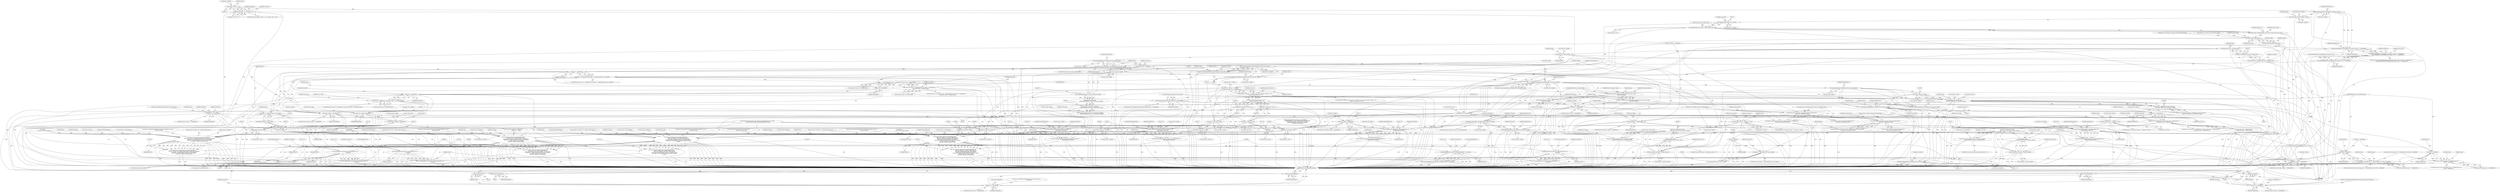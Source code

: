 digraph "0_ImageMagick_aecd0ada163a4d6c769cec178955d5f3e9316f2f@pointer" {
"1000156" [label="(Call,image->columns == 0)"];
"1000155" [label="(Call,(image->columns == 0) || (image->rows == 0))"];
"1000188" [label="(Call,AcquireMagickResource(WidthResource,image->columns))"];
"1000187" [label="(Call,AcquireMagickResource(WidthResource,image->columns) == MagickFalse)"];
"1000186" [label="(Call,(AcquireMagickResource(WidthResource,image->columns) == MagickFalse) ||\n      (AcquireMagickResource(HeightResource,image->rows) == MagickFalse))"];
"1000194" [label="(Call,AcquireMagickResource(HeightResource,image->rows) == MagickFalse)"];
"1000397" [label="(Call,image->ping != MagickFalse)"];
"1000447" [label="(Call,status != MagickFalse)"];
"1000446" [label="(Call,(status != MagickFalse) && (length == (MagickSizeType) ((size_t) length)))"];
"1000467" [label="(Call,(cache_info->type == UndefinedCache) && (status != MagickFalse))"];
"1000466" [label="(Call,((cache_info->type == UndefinedCache) && (status != MagickFalse)) ||\n          (cache_info->type == MemoryCache))"];
"1000473" [label="(Call,status != MagickFalse)"];
"1000482" [label="(Call,cache_info->mapped=MagickFalse)"];
"1000611" [label="(Call,cache_info->mapped != MagickFalse)"];
"1000576" [label="(Call,image->debug != MagickFalse)"];
"1000658" [label="(Call,status == MagickFalse)"];
"1000657" [label="(Call,(status == MagickFalse) || (cache_info->type == DistributedCache))"];
"1000696" [label="(Call,status == MagickFalse)"];
"1000764" [label="(Call,image->debug != MagickFalse)"];
"1000772" [label="(Call,FormatMagickSize(cache_info->length,MagickFalse,\"B\",\n                    MagickPathExtent,format))"];
"1000770" [label="(Call,(void) FormatMagickSize(cache_info->length,MagickFalse,\"B\",\n                    MagickPathExtent,format))"];
"1000791" [label="(Call,FormatLocaleString(message,MagickPathExtent,\n                    \"open %s (%s[%d], %s, %.20gx%.20gx%.20g %s)\",\n                    cache_info->filename,cache_info->cache_filename,\n                    GetDistributeCacheFile((DistributeCacheInfo *)\n                    cache_info->server_info),type,(double) cache_info->columns,\n                    (double) cache_info->rows,(double)\n                    cache_info->number_channels,format))"];
"1000789" [label="(Call,(void) FormatLocaleString(message,MagickPathExtent,\n                    \"open %s (%s[%d], %s, %.20gx%.20gx%.20g %s)\",\n                    cache_info->filename,cache_info->cache_filename,\n                    GetDistributeCacheFile((DistributeCacheInfo *)\n                    cache_info->server_info),type,(double) cache_info->columns,\n                    (double) cache_info->rows,(double)\n                    cache_info->number_channels,format))"];
"1000826" [label="(Call,LogMagickEvent(CacheEvent,GetMagickModule(),\"%s\",\n                    message))"];
"1000824" [label="(Call,(void) LogMagickEvent(CacheEvent,GetMagickModule(),\"%s\",\n                    message))"];
"1000854" [label="(Return,return(MagickFalse);)"];
"1000878" [label="(Call,OpenPixelCacheOnDisk(cache_info,mode) == MagickFalse)"];
"1000901" [label="(Return,return(MagickFalse);)"];
"1000917" [label="(Call,status == MagickFalse)"];
"1000933" [label="(Return,return(MagickFalse);)"];
"1000973" [label="(Call,status == MagickFalse)"];
"1000972" [label="(Call,(status == MagickFalse) && (cache_info->type != MapCache) &&\n          (cache_info->type != MemoryCache))"];
"1001103" [label="(Call,image->debug != MagickFalse)"];
"1001168" [label="(Call,status == MagickFalse)"];
"1001176" [label="(Return,return(status);)"];
"1001208" [label="(Call,image->debug != MagickFalse)"];
"1001216" [label="(Call,FormatMagickSize(cache_info->length,MagickFalse,\"B\",\n        MagickPathExtent,format))"];
"1001214" [label="(Call,(void) FormatMagickSize(cache_info->length,MagickFalse,\"B\",\n        MagickPathExtent,format))"];
"1001235" [label="(Call,FormatLocaleString(message,MagickPathExtent,\n        \"open %s (%s[%d], %s, %.20gx%.20gx%.20g %s)\",cache_info->filename,\n        cache_info->cache_filename,cache_info->file,type,(double)\n        cache_info->columns,(double) cache_info->rows,(double)\n         cache_info->number_channels,format))"];
"1001233" [label="(Call,(void) FormatLocaleString(message,MagickPathExtent,\n        \"open %s (%s[%d], %s, %.20gx%.20gx%.20g %s)\",cache_info->filename,\n        cache_info->cache_filename,cache_info->file,type,(double)\n        cache_info->columns,(double) cache_info->rows,(double)\n         cache_info->number_channels,format))"];
"1001267" [label="(Call,LogMagickEvent(CacheEvent,GetMagickModule(),\"%s\",message))"];
"1001265" [label="(Call,(void) LogMagickEvent(CacheEvent,GetMagickModule(),\"%s\",message))"];
"1001273" [label="(Call,status == MagickFalse)"];
"1001281" [label="(Return,return(status);)"];
"1000274" [label="(Call,cache_info->columns=image->columns)"];
"1000320" [label="(Call,(MagickSizeType) cache_info->columns)"];
"1000319" [label="(Call,(MagickSizeType) cache_info->columns*cache_info->rows)"];
"1000317" [label="(Call,number_pixels=(MagickSizeType) cache_info->columns*cache_info->rows)"];
"1000349" [label="(Call,number_pixels*packet_size)"];
"1000347" [label="(Call,length=number_pixels*packet_size)"];
"1000356" [label="(Call,length/cache_info->rows/packet_size)"];
"1000354" [label="(Call,(size_t) (length/cache_info->rows/packet_size))"];
"1000352" [label="(Call,columns=(size_t) (length/cache_info->rows/packet_size))"];
"1000365" [label="(Call,cache_info->columns != columns)"];
"1000364" [label="(Call,(cache_info->columns != columns) || ((ssize_t) cache_info->columns < 0) ||\n      ((ssize_t) cache_info->rows < 0))"];
"1000372" [label="(Call,(ssize_t) cache_info->columns)"];
"1000371" [label="(Call,(ssize_t) cache_info->columns < 0)"];
"1000370" [label="(Call,((ssize_t) cache_info->columns < 0) ||\n      ((ssize_t) cache_info->rows < 0))"];
"1000619" [label="(Call,(double) cache_info->columns)"];
"1000603" [label="(Call,FormatLocaleString(message,MagickPathExtent,\n                    \"open %s (%s %s, %.20gx%.20gx%.20g %s)\",\n                    cache_info->filename,cache_info->mapped != MagickFalse ?\n                    \"Anonymous\" : \"Heap\",type,(double) cache_info->columns,\n                    (double) cache_info->rows,(double)\n                    cache_info->number_channels,format))"];
"1000601" [label="(Call,(void) FormatLocaleString(message,MagickPathExtent,\n                    \"open %s (%s %s, %.20gx%.20gx%.20g %s)\",\n                    cache_info->filename,cache_info->mapped != MagickFalse ?\n                    \"Anonymous\" : \"Heap\",type,(double) cache_info->columns,\n                    (double) cache_info->rows,(double)\n                    cache_info->number_channels,format))"];
"1000637" [label="(Call,LogMagickEvent(CacheEvent,GetMagickModule(),\"%s\",\n                    message))"];
"1000635" [label="(Call,(void) LogMagickEvent(CacheEvent,GetMagickModule(),\"%s\",\n                    message))"];
"1000808" [label="(Call,(double) cache_info->columns)"];
"1001144" [label="(Call,(double) cache_info->columns)"];
"1001130" [label="(Call,FormatLocaleString(message,MagickPathExtent,\n                    \"open %s (%s[%d], %s, %.20gx%.20gx%.20g %s)\",\n                    cache_info->filename,cache_info->cache_filename,\n                    cache_info->file,type,(double) cache_info->columns,(double)\n                    cache_info->rows,(double) cache_info->number_channels,\n                    format))"];
"1001128" [label="(Call,(void) FormatLocaleString(message,MagickPathExtent,\n                    \"open %s (%s[%d], %s, %.20gx%.20gx%.20g %s)\",\n                    cache_info->filename,cache_info->cache_filename,\n                    cache_info->file,type,(double) cache_info->columns,(double)\n                    cache_info->rows,(double) cache_info->number_channels,\n                    format))"];
"1001162" [label="(Call,LogMagickEvent(CacheEvent,GetMagickModule(),\"%s\",\n                     message))"];
"1001160" [label="(Call,(void) LogMagickEvent(CacheEvent,GetMagickModule(),\"%s\",\n                     message))"];
"1001249" [label="(Call,(double)\n        cache_info->columns)"];
"1000391" [label="(Call,cache_info->length=length)"];
"1000426" [label="(Call,AcquireMagickResource(AreaResource,cache_info->length))"];
"1000424" [label="(Call,status=AcquireMagickResource(AreaResource,cache_info->length))"];
"1000460" [label="(Call,AcquireMagickResource(MemoryResource,cache_info->length))"];
"1000458" [label="(Call,status=AcquireMagickResource(MemoryResource,cache_info->length))"];
"1000496" [label="(Call,(size_t) cache_info->length)"];
"1000494" [label="(Call,AcquireAlignedMemory(1,(size_t) cache_info->length))"];
"1000493" [label="(Call,MagickAssumeAligned(\n            AcquireAlignedMemory(1,(size_t) cache_info->length)))"];
"1000491" [label="(Call,(Quantum *) MagickAssumeAligned(\n            AcquireAlignedMemory(1,(size_t) cache_info->length)))"];
"1000487" [label="(Call,cache_info->pixels=(Quantum *) MagickAssumeAligned(\n            AcquireAlignedMemory(1,(size_t) cache_info->length)))"];
"1000502" [label="(Call,cache_info->pixels == (Quantum *) NULL)"];
"1000543" [label="(Call,(void *) (cache_info->pixels+\n                  number_pixels*cache_info->number_channels))"];
"1000539" [label="(Call,cache_info->metacontent=(void *) (cache_info->pixels+\n                  number_pixels*cache_info->number_channels))"];
"1000545" [label="(Call,cache_info->pixels+\n                  number_pixels*cache_info->number_channels)"];
"1000584" [label="(Call,FormatMagickSize(cache_info->length,MagickTrue,\"B\",\n                    MagickPathExtent,format))"];
"1000582" [label="(Call,(void) FormatMagickSize(cache_info->length,MagickTrue,\"B\",\n                    MagickPathExtent,format))"];
"1000644" [label="(Call,RelinquishMagickResource(MemoryResource,cache_info->length))"];
"1000651" [label="(Call,AcquireMagickResource(DiskResource,cache_info->length))"];
"1000649" [label="(Call,status=AcquireMagickResource(DiskResource,cache_info->length))"];
"1000674" [label="(Call,RelinquishMagickResource(DiskResource,cache_info->length))"];
"1000833" [label="(Call,RelinquishMagickResource(DiskResource,cache_info->length))"];
"1000884" [label="(Call,RelinquishMagickResource(DiskResource,cache_info->length))"];
"1000905" [label="(Call,SetPixelCacheExtent(image,(MagickSizeType) cache_info->offset+\n     cache_info->length))"];
"1000903" [label="(Call,status=SetPixelCacheExtent(image,(MagickSizeType) cache_info->offset+\n     cache_info->length))"];
"1000907" [label="(Call,(MagickSizeType) cache_info->offset+\n     cache_info->length)"];
"1000966" [label="(Call,AcquireMagickResource(MapResource,cache_info->length))"];
"1000964" [label="(Call,status=AcquireMagickResource(MapResource,cache_info->length))"];
"1001008" [label="(Call,(size_t) cache_info->length)"];
"1001000" [label="(Call,MapBlob(cache_info->file,mode,\n            cache_info->offset,(size_t) cache_info->length))"];
"1000998" [label="(Call,(Quantum *) MapBlob(cache_info->file,mode,\n            cache_info->offset,(size_t) cache_info->length))"];
"1000994" [label="(Call,cache_info->pixels=(Quantum *) MapBlob(cache_info->file,mode,\n            cache_info->offset,(size_t) cache_info->length))"];
"1001014" [label="(Call,cache_info->pixels == (Quantum *) NULL)"];
"1001070" [label="(Call,(void *) (cache_info->pixels+\n                  number_pixels*cache_info->number_channels))"];
"1001066" [label="(Call,cache_info->metacontent=(void *) (cache_info->pixels+\n                  number_pixels*cache_info->number_channels))"];
"1001072" [label="(Call,cache_info->pixels+\n                  number_pixels*cache_info->number_channels)"];
"1001088" [label="(Call,mode != ReadMode)"];
"1001082" [label="(Call,(source_info.storage_class != UndefinedClass) &&\n                  (mode != ReadMode))"];
"1001193" [label="(Call,mode != ReadMode)"];
"1001187" [label="(Call,(source_info.storage_class != UndefinedClass) && (mode != ReadMode))"];
"1001111" [label="(Call,FormatMagickSize(cache_info->length,MagickTrue,\"B\",\n                    MagickPathExtent,format))"];
"1001109" [label="(Call,(void) FormatMagickSize(cache_info->length,MagickTrue,\"B\",\n                    MagickPathExtent,format))"];
"1001178" [label="(Call,RelinquishMagickResource(MapResource,cache_info->length))"];
"1000358" [label="(Call,cache_info->rows/packet_size)"];
"1000379" [label="(Call,(ssize_t) cache_info->rows)"];
"1000378" [label="(Call,(ssize_t) cache_info->rows < 0)"];
"1000624" [label="(Call,(double) cache_info->rows)"];
"1000813" [label="(Call,(double) cache_info->rows)"];
"1001149" [label="(Call,(double)\n                    cache_info->rows)"];
"1001254" [label="(Call,(double) cache_info->rows)"];
"1000433" [label="(Call,number_pixels*(cache_info->number_channels*sizeof(Quantum)+\n    cache_info->metacontent_extent))"];
"1000431" [label="(Call,length=number_pixels*(cache_info->number_channels*sizeof(Quantum)+\n    cache_info->metacontent_extent))"];
"1000454" [label="(Call,(size_t) length)"];
"1000450" [label="(Call,length == (MagickSizeType) ((size_t) length))"];
"1000452" [label="(Call,(MagickSizeType) ((size_t) length))"];
"1000549" [label="(Call,number_pixels*cache_info->number_channels)"];
"1000629" [label="(Call,(double)\n                    cache_info->number_channels)"];
"1000937" [label="(Call,number_pixels*(cache_info->number_channels*sizeof(Quantum)+\n    cache_info->metacontent_extent))"];
"1000935" [label="(Call,length=number_pixels*(cache_info->number_channels*sizeof(Quantum)+\n    cache_info->metacontent_extent))"];
"1000954" [label="(Call,(size_t) length)"];
"1000950" [label="(Call,length != (MagickSizeType) ((size_t) length))"];
"1000952" [label="(Call,(MagickSizeType) ((size_t) length))"];
"1001076" [label="(Call,number_pixels*cache_info->number_channels)"];
"1001154" [label="(Call,(double) cache_info->number_channels)"];
"1000919" [label="(Identifier,MagickFalse)"];
"1000445" [label="(ControlStructure,if ((status != MagickFalse) && (length == (MagickSizeType) ((size_t) length))))"];
"1000646" [label="(Call,cache_info->length)"];
"1000610" [label="(Call,cache_info->mapped != MagickFalse ?\n                    \"Anonymous\" : \"Heap\")"];
"1001144" [label="(Call,(double) cache_info->columns)"];
"1001197" [label="(Call,status=ClonePixelCacheRepository(cache_info,&source_info,exception))"];
"1001130" [label="(Call,FormatLocaleString(message,MagickPathExtent,\n                    \"open %s (%s[%d], %s, %.20gx%.20gx%.20g %s)\",\n                    cache_info->filename,cache_info->cache_filename,\n                    cache_info->file,type,(double) cache_info->columns,(double)\n                    cache_info->rows,(double) cache_info->number_channels,\n                    format))"];
"1000487" [label="(Call,cache_info->pixels=(Quantum *) MagickAssumeAligned(\n            AcquireAlignedMemory(1,(size_t) cache_info->length)))"];
"1001120" [label="(Identifier,type)"];
"1000219" [label="(Call,FormatLocaleString(cache_info->filename,MagickPathExtent,\"%s[%.20g]\",\n    image->filename,(double) GetImageIndexInList(image)))"];
"1001208" [label="(Call,image->debug != MagickFalse)"];
"1000460" [label="(Call,AcquireMagickResource(MemoryResource,cache_info->length))"];
"1000511" [label="(Identifier,cache_info)"];
"1000724" [label="(Call,FormatLocaleString(cache_info->cache_filename,\n                MagickPathExtent,\"%s:%d\",GetDistributeCacheHostname(\n                (DistributeCacheInfo *) cache_info->server_info),\n                GetDistributeCachePort((DistributeCacheInfo *)\n                cache_info->server_info)))"];
"1000905" [label="(Call,SetPixelCacheExtent(image,(MagickSizeType) cache_info->offset+\n     cache_info->length))"];
"1000470" [label="(Identifier,cache_info)"];
"1001078" [label="(Call,cache_info->number_channels)"];
"1000780" [label="(Call,type=CommandOptionToMnemonic(MagickCacheOptions,(ssize_t)\n                    cache_info->type))"];
"1000533" [label="(ControlStructure,if (cache_info->metacontent_extent != 0))"];
"1000818" [label="(Call,(double)\n                    cache_info->number_channels)"];
"1000793" [label="(Identifier,MagickPathExtent)"];
"1000484" [label="(Identifier,cache_info)"];
"1000431" [label="(Call,length=number_pixels*(cache_info->number_channels*sizeof(Quantum)+\n    cache_info->metacontent_extent))"];
"1000328" [label="(Call,packet_size=cache_info->number_channels*sizeof(Quantum))"];
"1000379" [label="(Call,(ssize_t) cache_info->rows)"];
"1001133" [label="(Literal,\"open %s (%s[%d], %s, %.20gx%.20gx%.20g %s)\")"];
"1001024" [label="(Identifier,cache_info)"];
"1001268" [label="(Identifier,CacheEvent)"];
"1001259" [label="(Call,(double)\n         cache_info->number_channels)"];
"1000325" [label="(Call,cache_info->rows)"];
"1001131" [label="(Identifier,message)"];
"1000287" [label="(Call,GetPixelChannels(image))"];
"1000923" [label="(Identifier,cache_info)"];
"1000971" [label="(ControlStructure,if ((status == MagickFalse) && (cache_info->type != MapCache) &&\n          (cache_info->type != MemoryCache)))"];
"1000649" [label="(Call,status=AcquireMagickResource(DiskResource,cache_info->length))"];
"1000401" [label="(Identifier,MagickFalse)"];
"1001081" [label="(ControlStructure,if ((source_info.storage_class != UndefinedClass) &&\n                  (mode != ReadMode)))"];
"1001179" [label="(Identifier,MapResource)"];
"1000446" [label="(Call,(status != MagickFalse) && (length == (MagickSizeType) ((size_t) length)))"];
"1000371" [label="(Call,(ssize_t) cache_info->columns < 0)"];
"1000167" [label="(Identifier,CacheError)"];
"1000483" [label="(Call,cache_info->mapped)"];
"1000458" [label="(Call,status=AcquireMagickResource(MemoryResource,cache_info->length))"];
"1000769" [label="(Block,)"];
"1001248" [label="(Identifier,type)"];
"1001151" [label="(Call,cache_info->rows)"];
"1000189" [label="(Identifier,WidthResource)"];
"1000432" [label="(Identifier,length)"];
"1000160" [label="(Literal,0)"];
"1000200" [label="(Identifier,MagickFalse)"];
"1000488" [label="(Call,cache_info->pixels)"];
"1000452" [label="(Call,(MagickSizeType) ((size_t) length))"];
"1001186" [label="(ControlStructure,if ((source_info.storage_class != UndefinedClass) && (mode != ReadMode)))"];
"1000917" [label="(Call,status == MagickFalse)"];
"1001018" [label="(Call,(Quantum *) NULL)"];
"1001236" [label="(Identifier,message)"];
"1000994" [label="(Call,cache_info->pixels=(Quantum *) MapBlob(cache_info->file,mode,\n            cache_info->offset,(size_t) cache_info->length))"];
"1000644" [label="(Call,RelinquishMagickResource(MemoryResource,cache_info->length))"];
"1000789" [label="(Call,(void) FormatLocaleString(message,MagickPathExtent,\n                    \"open %s (%s[%d], %s, %.20gx%.20gx%.20g %s)\",\n                    cache_info->filename,cache_info->cache_filename,\n                    GetDistributeCacheFile((DistributeCacheInfo *)\n                    cache_info->server_info),type,(double) cache_info->columns,\n                    (double) cache_info->rows,(double)\n                    cache_info->number_channels,format))"];
"1000658" [label="(Call,status == MagickFalse)"];
"1000482" [label="(Call,cache_info->mapped=MagickFalse)"];
"1000901" [label="(Return,return(MagickFalse);)"];
"1000973" [label="(Call,status == MagickFalse)"];
"1000491" [label="(Call,(Quantum *) MagickAssumeAligned(\n            AcquireAlignedMemory(1,(size_t) cache_info->length)))"];
"1000938" [label="(Identifier,number_pixels)"];
"1000629" [label="(Call,(double)\n                    cache_info->number_channels)"];
"1000545" [label="(Call,cache_info->pixels+\n                  number_pixels*cache_info->number_channels)"];
"1001167" [label="(ControlStructure,if (status == MagickFalse))"];
"1000359" [label="(Call,cache_info->rows)"];
"1001233" [label="(Call,(void) FormatLocaleString(message,MagickPathExtent,\n        \"open %s (%s[%d], %s, %.20gx%.20gx%.20g %s)\",cache_info->filename,\n        cache_info->cache_filename,cache_info->file,type,(double)\n        cache_info->columns,(double) cache_info->rows,(double)\n         cache_info->number_channels,format))"];
"1001278" [label="(Identifier,cache_info)"];
"1001251" [label="(Call,cache_info->columns)"];
"1000656" [label="(ControlStructure,if ((status == MagickFalse) || (cache_info->type == DistributedCache)))"];
"1000282" [label="(Identifier,image)"];
"1001220" [label="(Identifier,MagickFalse)"];
"1000815" [label="(Call,cache_info->rows)"];
"1000317" [label="(Call,number_pixels=(MagickSizeType) cache_info->columns*cache_info->rows)"];
"1001198" [label="(Identifier,status)"];
"1000680" [label="(Identifier,server_info)"];
"1000519" [label="(Identifier,status)"];
"1000364" [label="(Call,(cache_info->columns != columns) || ((ssize_t) cache_info->columns < 0) ||\n      ((ssize_t) cache_info->rows < 0))"];
"1000188" [label="(Call,AcquireMagickResource(WidthResource,image->columns))"];
"1000913" [label="(Call,cache_info->length)"];
"1000798" [label="(Call,cache_info->cache_filename)"];
"1000504" [label="(Identifier,cache_info)"];
"1001269" [label="(Call,GetMagickModule())"];
"1000616" [label="(Literal,\"Anonymous\")"];
"1000824" [label="(Call,(void) LogMagickEvent(CacheEvent,GetMagickModule(),\"%s\",\n                    message))"];
"1000935" [label="(Call,length=number_pixels*(cache_info->number_channels*sizeof(Quantum)+\n    cache_info->metacontent_extent))"];
"1001088" [label="(Call,mode != ReadMode)"];
"1000951" [label="(Identifier,length)"];
"1000638" [label="(Identifier,CacheEvent)"];
"1000187" [label="(Call,AcquireMagickResource(WidthResource,image->columns) == MagickFalse)"];
"1000676" [label="(Call,cache_info->length)"];
"1000979" [label="(Identifier,cache_info)"];
"1001213" [label="(Block,)"];
"1000173" [label="(Identifier,cache_info)"];
"1001273" [label="(Call,status == MagickFalse)"];
"1000640" [label="(Literal,\"%s\")"];
"1000668" [label="(ControlStructure,if (cache_info->type == DistributedCache))"];
"1000606" [label="(Literal,\"open %s (%s %s, %.20gx%.20gx%.20g %s)\")"];
"1001149" [label="(Call,(double)\n                    cache_info->rows)"];
"1000193" [label="(Identifier,MagickFalse)"];
"1000641" [label="(Identifier,message)"];
"1000714" [label="(Identifier,cache_info)"];
"1000326" [label="(Identifier,cache_info)"];
"1000467" [label="(Call,(cache_info->type == UndefinedCache) && (status != MagickFalse))"];
"1001212" [label="(Identifier,MagickFalse)"];
"1001112" [label="(Call,cache_info->length)"];
"1000381" [label="(Call,cache_info->rows)"];
"1000877" [label="(ControlStructure,if (OpenPixelCacheOnDisk(cache_info,mode) == MagickFalse))"];
"1001137" [label="(Call,cache_info->cache_filename)"];
"1000695" [label="(ControlStructure,if (status == MagickFalse))"];
"1000468" [label="(Call,cache_info->type == UndefinedCache)"];
"1000855" [label="(Identifier,MagickFalse)"];
"1001214" [label="(Call,(void) FormatMagickSize(cache_info->length,MagickFalse,\"B\",\n        MagickPathExtent,format))"];
"1001177" [label="(Identifier,status)"];
"1000635" [label="(Call,(void) LogMagickEvent(CacheEvent,GetMagickModule(),\"%s\",\n                    message))"];
"1000592" [label="(Call,type=CommandOptionToMnemonic(MagickCacheOptions,(ssize_t)\n                    cache_info->type))"];
"1000904" [label="(Identifier,status)"];
"1000275" [label="(Call,cache_info->columns)"];
"1000976" [label="(Call,(cache_info->type != MapCache) &&\n          (cache_info->type != MemoryCache))"];
"1000801" [label="(Call,GetDistributeCacheFile((DistributeCacheInfo *)\n                    cache_info->server_info))"];
"1001102" [label="(ControlStructure,if (image->debug != MagickFalse))"];
"1000395" [label="(Identifier,length)"];
"1000456" [label="(Identifier,length)"];
"1001245" [label="(Call,cache_info->file)"];
"1001013" [label="(ControlStructure,if (cache_info->pixels == (Quantum *) NULL))"];
"1001037" [label="(Identifier,status)"];
"1001237" [label="(Identifier,MagickPathExtent)"];
"1000834" [label="(Identifier,DiskResource)"];
"1000503" [label="(Call,cache_info->pixels)"];
"1000319" [label="(Call,(MagickSizeType) cache_info->columns*cache_info->rows)"];
"1000495" [label="(Literal,1)"];
"1000603" [label="(Call,FormatLocaleString(message,MagickPathExtent,\n                    \"open %s (%s %s, %.20gx%.20gx%.20g %s)\",\n                    cache_info->filename,cache_info->mapped != MagickFalse ?\n                    \"Anonymous\" : \"Heap\",type,(double) cache_info->columns,\n                    (double) cache_info->rows,(double)\n                    cache_info->number_channels,format))"];
"1001105" [label="(Identifier,image)"];
"1001265" [label="(Call,(void) LogMagickEvent(CacheEvent,GetMagickModule(),\"%s\",message))"];
"1000653" [label="(Call,cache_info->length)"];
"1000967" [label="(Identifier,MapResource)"];
"1001242" [label="(Call,cache_info->cache_filename)"];
"1001118" [label="(Identifier,format)"];
"1001060" [label="(ControlStructure,if (cache_info->metacontent_extent != 0))"];
"1000161" [label="(Call,image->rows == 0)"];
"1000626" [label="(Call,cache_info->rows)"];
"1000575" [label="(ControlStructure,if (image->debug != MagickFalse))"];
"1000918" [label="(Identifier,status)"];
"1000631" [label="(Call,cache_info->number_channels)"];
"1000489" [label="(Identifier,cache_info)"];
"1000433" [label="(Call,number_pixels*(cache_info->number_channels*sizeof(Quantum)+\n    cache_info->metacontent_extent))"];
"1000428" [label="(Call,cache_info->length)"];
"1000365" [label="(Call,cache_info->columns != columns)"];
"1001134" [label="(Call,cache_info->filename)"];
"1000558" [label="(Identifier,source_info)"];
"1000405" [label="(Identifier,cache_info)"];
"1000854" [label="(Return,return(MagickFalse);)"];
"1000351" [label="(Identifier,packet_size)"];
"1000835" [label="(Call,cache_info->length)"];
"1000425" [label="(Identifier,status)"];
"1001193" [label="(Call,mode != ReadMode)"];
"1001163" [label="(Identifier,CacheEvent)"];
"1000448" [label="(Identifier,status)"];
"1001209" [label="(Call,image->debug)"];
"1000155" [label="(Call,(image->columns == 0) || (image->rows == 0))"];
"1001117" [label="(Identifier,MagickPathExtent)"];
"1001194" [label="(Identifier,mode)"];
"1000305" [label="(Call,cache_info->metacontent_extent=image->metacontent_extent)"];
"1000949" [label="(ControlStructure,if (length != (MagickSizeType) ((size_t) length)))"];
"1001217" [label="(Call,cache_info->length)"];
"1000902" [label="(Identifier,MagickFalse)"];
"1001210" [label="(Identifier,image)"];
"1000939" [label="(Call,cache_info->number_channels*sizeof(Quantum)+\n    cache_info->metacontent_extent)"];
"1001183" [label="(Call,status=MagickTrue)"];
"1001270" [label="(Literal,\"%s\")"];
"1001178" [label="(Call,RelinquishMagickResource(MapResource,cache_info->length))"];
"1001249" [label="(Call,(double)\n        cache_info->columns)"];
"1001015" [label="(Call,cache_info->pixels)"];
"1000329" [label="(Identifier,packet_size)"];
"1000993" [label="(Block,)"];
"1000274" [label="(Call,cache_info->columns=image->columns)"];
"1000105" [label="(MethodParameterIn,Image *image)"];
"1000663" [label="(Identifier,cache_info)"];
"1000208" [label="(Identifier,source_info)"];
"1000886" [label="(Call,cache_info->length)"];
"1000342" [label="(Call,packet_size+=cache_info->metacontent_extent)"];
"1001235" [label="(Call,FormatLocaleString(message,MagickPathExtent,\n        \"open %s (%s[%d], %s, %.20gx%.20gx%.20g %s)\",cache_info->filename,\n        cache_info->cache_filename,cache_info->file,type,(double)\n        cache_info->columns,(double) cache_info->rows,(double)\n         cache_info->number_channels,format))"];
"1000972" [label="(Call,(status == MagickFalse) && (cache_info->type != MapCache) &&\n          (cache_info->type != MemoryCache))"];
"1000903" [label="(Call,status=SetPixelCacheExtent(image,(MagickSizeType) cache_info->offset+\n     cache_info->length))"];
"1001216" [label="(Call,FormatMagickSize(cache_info->length,MagickFalse,\"B\",\n        MagickPathExtent,format))"];
"1000424" [label="(Call,status=AcquireMagickResource(AreaResource,cache_info->length))"];
"1000660" [label="(Identifier,MagickFalse)"];
"1000502" [label="(Call,cache_info->pixels == (Quantum *) NULL)"];
"1001223" [label="(Identifier,format)"];
"1001169" [label="(Identifier,status)"];
"1001093" [label="(Identifier,status)"];
"1000353" [label="(Identifier,columns)"];
"1000764" [label="(Call,image->debug != MagickFalse)"];
"1000506" [label="(Call,(Quantum *) NULL)"];
"1000377" [label="(Literal,0)"];
"1000322" [label="(Call,cache_info->columns)"];
"1001000" [label="(Call,MapBlob(cache_info->file,mode,\n            cache_info->offset,(size_t) cache_info->length))"];
"1000350" [label="(Identifier,number_pixels)"];
"1001082" [label="(Call,(source_info.storage_class != UndefinedClass) &&\n                  (mode != ReadMode))"];
"1000645" [label="(Identifier,MemoryResource)"];
"1000399" [label="(Identifier,image)"];
"1000434" [label="(Identifier,number_pixels)"];
"1000550" [label="(Identifier,number_pixels)"];
"1000357" [label="(Identifier,length)"];
"1001109" [label="(Call,(void) FormatMagickSize(cache_info->length,MagickTrue,\"B\",\n                    MagickPathExtent,format))"];
"1001188" [label="(Call,source_info.storage_class != UndefinedClass)"];
"1000185" [label="(ControlStructure,if ((AcquireMagickResource(WidthResource,image->columns) == MagickFalse) ||\n      (AcquireMagickResource(HeightResource,image->rows) == MagickFalse)))"];
"1000615" [label="(Identifier,MagickFalse)"];
"1000486" [label="(Identifier,MagickFalse)"];
"1000349" [label="(Call,number_pixels*packet_size)"];
"1000462" [label="(Call,cache_info->length)"];
"1001256" [label="(Call,cache_info->rows)"];
"1000362" [label="(Identifier,packet_size)"];
"1000186" [label="(Call,(AcquireMagickResource(WidthResource,image->columns) == MagickFalse) ||\n      (AcquireMagickResource(HeightResource,image->rows) == MagickFalse))"];
"1000827" [label="(Identifier,CacheEvent)"];
"1000965" [label="(Identifier,status)"];
"1000386" [label="(Identifier,ResourceLimitError)"];
"1001267" [label="(Call,LogMagickEvent(CacheEvent,GetMagickModule(),\"%s\",message))"];
"1000661" [label="(Call,cache_info->type == DistributedCache)"];
"1000696" [label="(Call,status == MagickFalse)"];
"1000498" [label="(Call,cache_info->length)"];
"1000156" [label="(Call,image->columns == 0)"];
"1001073" [label="(Call,cache_info->pixels)"];
"1000591" [label="(Identifier,format)"];
"1001274" [label="(Identifier,status)"];
"1000952" [label="(Call,(MagickSizeType) ((size_t) length))"];
"1000690" [label="(Call,status=OpenDistributePixelCache(server_info,image))"];
"1000950" [label="(Call,length != (MagickSizeType) ((size_t) length))"];
"1000426" [label="(Call,AcquireMagickResource(AreaResource,cache_info->length))"];
"1000195" [label="(Call,AcquireMagickResource(HeightResource,image->rows))"];
"1000634" [label="(Identifier,format)"];
"1001195" [label="(Identifier,ReadMode)"];
"1000154" [label="(ControlStructure,if ((image->columns == 0) || (image->rows == 0)))"];
"1000585" [label="(Call,cache_info->length)"];
"1000447" [label="(Call,status != MagickFalse)"];
"1001140" [label="(Call,cache_info->file)"];
"1000791" [label="(Call,FormatLocaleString(message,MagickPathExtent,\n                    \"open %s (%s[%d], %s, %.20gx%.20gx%.20g %s)\",\n                    cache_info->filename,cache_info->cache_filename,\n                    GetDistributeCacheFile((DistributeCacheInfo *)\n                    cache_info->server_info),type,(double) cache_info->columns,\n                    (double) cache_info->rows,(double)\n                    cache_info->number_channels,format))"];
"1001275" [label="(Identifier,MagickFalse)"];
"1001224" [label="(Call,type=CommandOptionToMnemonic(MagickCacheOptions,(ssize_t)\n        cache_info->type))"];
"1000593" [label="(Identifier,type)"];
"1001166" [label="(Identifier,message)"];
"1000496" [label="(Call,(size_t) cache_info->length)"];
"1000546" [label="(Call,cache_info->pixels)"];
"1000833" [label="(Call,RelinquishMagickResource(DiskResource,cache_info->length))"];
"1000457" [label="(Block,)"];
"1000964" [label="(Call,status=AcquireMagickResource(MapResource,cache_info->length))"];
"1001076" [label="(Call,number_pixels*cache_info->number_channels)"];
"1000588" [label="(Identifier,MagickTrue)"];
"1000451" [label="(Identifier,length)"];
"1000959" [label="(Identifier,cache_info)"];
"1000619" [label="(Call,(double) cache_info->columns)"];
"1000378" [label="(Call,(ssize_t) cache_info->rows < 0)"];
"1000624" [label="(Call,(double) cache_info->rows)"];
"1001281" [label="(Return,return(status);)"];
"1000436" [label="(Call,cache_info->number_channels*sizeof(Quantum))"];
"1001108" [label="(Block,)"];
"1000891" [label="(Identifier,cache_info)"];
"1000763" [label="(ControlStructure,if (image->debug != MagickFalse))"];
"1000936" [label="(Identifier,length)"];
"1000813" [label="(Call,(double) cache_info->rows)"];
"1000998" [label="(Call,(Quantum *) MapBlob(cache_info->file,mode,\n            cache_info->offset,(size_t) cache_info->length))"];
"1000540" [label="(Call,cache_info->metacontent)"];
"1000810" [label="(Call,cache_info->columns)"];
"1000372" [label="(Call,(ssize_t) cache_info->columns)"];
"1000781" [label="(Identifier,type)"];
"1001115" [label="(Identifier,MagickTrue)"];
"1000934" [label="(Identifier,MagickFalse)"];
"1001004" [label="(Identifier,mode)"];
"1001067" [label="(Call,cache_info->metacontent)"];
"1000190" [label="(Call,image->columns)"];
"1000995" [label="(Call,cache_info->pixels)"];
"1000354" [label="(Call,(size_t) (length/cache_info->rows/packet_size))"];
"1001254" [label="(Call,(double) cache_info->rows)"];
"1000792" [label="(Identifier,message)"];
"1000795" [label="(Call,cache_info->filename)"];
"1000621" [label="(Call,cache_info->columns)"];
"1000611" [label="(Call,cache_info->mapped != MagickFalse)"];
"1000975" [label="(Identifier,MagickFalse)"];
"1000539" [label="(Call,cache_info->metacontent=(void *) (cache_info->pixels+\n                  number_pixels*cache_info->number_channels))"];
"1000549" [label="(Call,number_pixels*cache_info->number_channels)"];
"1001238" [label="(Literal,\"open %s (%s[%d], %s, %.20gx%.20gx%.20g %s)\")"];
"1000106" [label="(MethodParameterIn,const MapMode mode)"];
"1000347" [label="(Call,length=number_pixels*packet_size)"];
"1001077" [label="(Identifier,number_pixels)"];
"1001176" [label="(Return,return(status);)"];
"1001111" [label="(Call,FormatMagickSize(cache_info->length,MagickTrue,\"B\",\n                    MagickPathExtent,format))"];
"1000358" [label="(Call,cache_info->rows/packet_size)"];
"1000908" [label="(Call,(MagickSizeType) cache_info->offset)"];
"1000768" [label="(Identifier,MagickFalse)"];
"1000657" [label="(Call,(status == MagickFalse) || (cache_info->type == DistributedCache))"];
"1000601" [label="(Call,(void) FormatLocaleString(message,MagickPathExtent,\n                    \"open %s (%s %s, %.20gx%.20gx%.20g %s)\",\n                    cache_info->filename,cache_info->mapped != MagickFalse ?\n                    \"Anonymous\" : \"Heap\",type,(double) cache_info->columns,\n                    (double) cache_info->rows,(double)\n                    cache_info->number_channels,format))"];
"1000916" [label="(ControlStructure,if (status == MagickFalse))"];
"1000697" [label="(Identifier,status)"];
"1001119" [label="(Call,type=CommandOptionToMnemonic(MagickCacheOptions,(ssize_t)\n                    cache_info->type))"];
"1000582" [label="(Call,(void) FormatMagickSize(cache_info->length,MagickTrue,\"B\",\n                    MagickPathExtent,format))"];
"1000392" [label="(Call,cache_info->length)"];
"1001164" [label="(Call,GetMagickModule())"];
"1000481" [label="(Block,)"];
"1000674" [label="(Call,RelinquishMagickResource(DiskResource,cache_info->length))"];
"1000989" [label="(Identifier,cache_info)"];
"1000278" [label="(Call,image->columns)"];
"1000374" [label="(Call,cache_info->columns)"];
"1000577" [label="(Call,image->debug)"];
"1000576" [label="(Call,image->debug != MagickFalse)"];
"1000968" [label="(Call,cache_info->length)"];
"1000701" [label="(Identifier,exception)"];
"1000698" [label="(Identifier,MagickFalse)"];
"1001156" [label="(Call,cache_info->number_channels)"];
"1000884" [label="(Call,RelinquishMagickResource(DiskResource,cache_info->length))"];
"1001005" [label="(Call,cache_info->offset)"];
"1001001" [label="(Call,cache_info->file)"];
"1000879" [label="(Call,OpenPixelCacheOnDisk(cache_info,mode))"];
"1000501" [label="(ControlStructure,if (cache_info->pixels == (Quantum *) NULL))"];
"1001116" [label="(Literal,\"B\")"];
"1001154" [label="(Call,(double) cache_info->number_channels)"];
"1000878" [label="(Call,OpenPixelCacheOnDisk(cache_info,mode) == MagickFalse)"];
"1000397" [label="(Call,image->ping != MagickFalse)"];
"1000580" [label="(Identifier,MagickFalse)"];
"1001016" [label="(Identifier,cache_info)"];
"1000808" [label="(Call,(double) cache_info->columns)"];
"1001143" [label="(Identifier,type)"];
"1000493" [label="(Call,MagickAssumeAligned(\n            AcquireAlignedMemory(1,(size_t) cache_info->length)))"];
"1001107" [label="(Identifier,MagickFalse)"];
"1001010" [label="(Call,cache_info->length)"];
"1000651" [label="(Call,AcquireMagickResource(DiskResource,cache_info->length))"];
"1000459" [label="(Identifier,status)"];
"1000363" [label="(ControlStructure,if ((cache_info->columns != columns) || ((ssize_t) cache_info->columns < 0) ||\n      ((ssize_t) cache_info->rows < 0)))"];
"1000770" [label="(Call,(void) FormatMagickSize(cache_info->length,MagickFalse,\"B\",\n                    MagickPathExtent,format))"];
"1000435" [label="(Call,cache_info->number_channels*sizeof(Quantum)+\n    cache_info->metacontent_extent)"];
"1000773" [label="(Call,cache_info->length)"];
"1000366" [label="(Call,cache_info->columns)"];
"1001159" [label="(Identifier,format)"];
"1000618" [label="(Identifier,type)"];
"1000652" [label="(Identifier,DiskResource)"];
"1000671" [label="(Identifier,cache_info)"];
"1001072" [label="(Call,cache_info->pixels+\n                  number_pixels*cache_info->number_channels)"];
"1000494" [label="(Call,AcquireAlignedMemory(1,(size_t) cache_info->length))"];
"1000920" [label="(Block,)"];
"1000461" [label="(Identifier,MemoryResource)"];
"1001085" [label="(Identifier,source_info)"];
"1000454" [label="(Call,(size_t) length)"];
"1000956" [label="(Identifier,length)"];
"1000639" [label="(Call,GetMagickModule())"];
"1001035" [label="(Block,)"];
"1000356" [label="(Call,length/cache_info->rows/packet_size)"];
"1000906" [label="(Identifier,image)"];
"1000675" [label="(Identifier,DiskResource)"];
"1000581" [label="(Block,)"];
"1000352" [label="(Call,columns=(size_t) (length/cache_info->rows/packet_size))"];
"1001014" [label="(Call,cache_info->pixels == (Quantum *) NULL)"];
"1000772" [label="(Call,FormatMagickSize(cache_info->length,MagickFalse,\"B\",\n                    MagickPathExtent,format))"];
"1001239" [label="(Call,cache_info->filename)"];
"1000637" [label="(Call,LogMagickEvent(CacheEvent,GetMagickModule(),\"%s\",\n                    message))"];
"1000617" [label="(Literal,\"Heap\")"];
"1000473" [label="(Call,status != MagickFalse)"];
"1001170" [label="(Identifier,MagickFalse)"];
"1000367" [label="(Identifier,cache_info)"];
"1001103" [label="(Call,image->debug != MagickFalse)"];
"1001221" [label="(Literal,\"B\")"];
"1000398" [label="(Call,image->ping)"];
"1001160" [label="(Call,(void) LogMagickEvent(CacheEvent,GetMagickModule(),\"%s\",\n                     message))"];
"1001036" [label="(Call,status=MagickTrue)"];
"1000940" [label="(Call,cache_info->number_channels*sizeof(Quantum))"];
"1000883" [label="(Block,)"];
"1000650" [label="(Identifier,status)"];
"1001168" [label="(Call,status == MagickFalse)"];
"1001090" [label="(Identifier,ReadMode)"];
"1001008" [label="(Call,(size_t) cache_info->length)"];
"1001092" [label="(Call,status=ClonePixelCacheRepository(cache_info,&source_info,\n                    exception))"];
"1000765" [label="(Call,image->debug)"];
"1000966" [label="(Call,AcquireMagickResource(MapResource,cache_info->length))"];
"1001066" [label="(Call,cache_info->metacontent=(void *) (cache_info->pixels+\n                  number_pixels*cache_info->number_channels))"];
"1000863" [label="(Call,mode != ReadMode)"];
"1000933" [label="(Return,return(MagickFalse);)"];
"1000807" [label="(Identifier,type)"];
"1001089" [label="(Identifier,mode)"];
"1000778" [label="(Identifier,MagickPathExtent)"];
"1000830" [label="(Identifier,message)"];
"1000607" [label="(Call,cache_info->filename)"];
"1000318" [label="(Identifier,number_pixels)"];
"1000794" [label="(Literal,\"open %s (%s[%d], %s, %.20gx%.20gx%.20g %s)\")"];
"1001187" [label="(Call,(source_info.storage_class != UndefinedClass) && (mode != ReadMode))"];
"1000348" [label="(Identifier,length)"];
"1000779" [label="(Identifier,format)"];
"1000370" [label="(Call,((ssize_t) cache_info->columns < 0) ||\n      ((ssize_t) cache_info->rows < 0))"];
"1001165" [label="(Literal,\"%s\")"];
"1000427" [label="(Identifier,AreaResource)"];
"1000475" [label="(Identifier,MagickFalse)"];
"1001222" [label="(Identifier,MagickPathExtent)"];
"1001184" [label="(Identifier,status)"];
"1000666" [label="(Block,)"];
"1000157" [label="(Call,image->columns)"];
"1001104" [label="(Call,image->debug)"];
"1000604" [label="(Identifier,message)"];
"1000840" [label="(Identifier,cache_info)"];
"1000963" [label="(Block,)"];
"1001146" [label="(Call,cache_info->columns)"];
"1000474" [label="(Identifier,status)"];
"1001083" [label="(Call,source_info.storage_class != UndefinedClass)"];
"1000465" [label="(ControlStructure,if (((cache_info->type == UndefinedCache) && (status != MagickFalse)) ||\n          (cache_info->type == MemoryCache)))"];
"1000449" [label="(Identifier,MagickFalse)"];
"1000829" [label="(Literal,\"%s\")"];
"1000108" [label="(Block,)"];
"1000777" [label="(Literal,\"B\")"];
"1000393" [label="(Identifier,cache_info)"];
"1000320" [label="(Call,(MagickSizeType) cache_info->columns)"];
"1000860" [label="(Identifier,source_info)"];
"1000776" [label="(Identifier,MagickFalse)"];
"1000826" [label="(Call,LogMagickEvent(CacheEvent,GetMagickModule(),\"%s\",\n                    message))"];
"1000885" [label="(Identifier,DiskResource)"];
"1000996" [label="(Identifier,cache_info)"];
"1001264" [label="(Identifier,format)"];
"1000937" [label="(Call,number_pixels*(cache_info->number_channels*sizeof(Quantum)+\n    cache_info->metacontent_extent))"];
"1000476" [label="(Call,cache_info->type == MemoryCache)"];
"1001128" [label="(Call,(void) FormatLocaleString(message,MagickPathExtent,\n                    \"open %s (%s[%d], %s, %.20gx%.20gx%.20g %s)\",\n                    cache_info->filename,cache_info->cache_filename,\n                    cache_info->file,type,(double) cache_info->columns,(double)\n                    cache_info->rows,(double) cache_info->number_channels,\n                    format))"];
"1001207" [label="(ControlStructure,if (image->debug != MagickFalse))"];
"1000974" [label="(Identifier,status)"];
"1001283" [label="(MethodReturn,static MagickBooleanType)"];
"1000543" [label="(Call,(void *) (cache_info->pixels+\n                  number_pixels*cache_info->number_channels))"];
"1001271" [label="(Identifier,message)"];
"1000384" [label="(Literal,0)"];
"1000612" [label="(Call,cache_info->mapped)"];
"1000369" [label="(Identifier,columns)"];
"1001180" [label="(Call,cache_info->length)"];
"1000196" [label="(Identifier,HeightResource)"];
"1000828" [label="(Call,GetMagickModule())"];
"1000267" [label="(Call,cache_info->rows=image->rows)"];
"1000857" [label="(Call,(source_info.storage_class != UndefinedClass) && (mode != ReadMode))"];
"1000643" [label="(Identifier,status)"];
"1000584" [label="(Call,FormatMagickSize(cache_info->length,MagickTrue,\"B\",\n                    MagickPathExtent,format))"];
"1000194" [label="(Call,AcquireMagickResource(HeightResource,image->rows) == MagickFalse)"];
"1001132" [label="(Identifier,MagickPathExtent)"];
"1000478" [label="(Identifier,cache_info)"];
"1001272" [label="(ControlStructure,if (status == MagickFalse))"];
"1000140" [label="(Call,image->debug != MagickFalse)"];
"1000466" [label="(Call,((cache_info->type == UndefinedCache) && (status != MagickFalse)) ||\n          (cache_info->type == MemoryCache))"];
"1000589" [label="(Literal,\"B\")"];
"1001282" [label="(Identifier,status)"];
"1000391" [label="(Call,cache_info->length=length)"];
"1000954" [label="(Call,(size_t) length)"];
"1000396" [label="(ControlStructure,if (image->ping != MagickFalse))"];
"1000907" [label="(Call,(MagickSizeType) cache_info->offset+\n     cache_info->length)"];
"1001173" [label="(Identifier,cache_info)"];
"1001162" [label="(Call,LogMagickEvent(CacheEvent,GetMagickModule(),\"%s\",\n                     message))"];
"1000659" [label="(Identifier,status)"];
"1000163" [label="(Identifier,image)"];
"1000882" [label="(Identifier,MagickFalse)"];
"1000202" [label="(Identifier,ImageError)"];
"1000551" [label="(Call,cache_info->number_channels)"];
"1000823" [label="(Identifier,format)"];
"1000450" [label="(Call,length == (MagickSizeType) ((size_t) length))"];
"1001225" [label="(Identifier,type)"];
"1000832" [label="(Identifier,MagickTrue)"];
"1001070" [label="(Call,(void *) (cache_info->pixels+\n                  number_pixels*cache_info->number_channels))"];
"1000590" [label="(Identifier,MagickPathExtent)"];
"1000605" [label="(Identifier,MagickPathExtent)"];
"1000156" -> "1000155"  [label="AST: "];
"1000156" -> "1000160"  [label="CFG: "];
"1000157" -> "1000156"  [label="AST: "];
"1000160" -> "1000156"  [label="AST: "];
"1000163" -> "1000156"  [label="CFG: "];
"1000155" -> "1000156"  [label="CFG: "];
"1000156" -> "1000155"  [label="DDG: "];
"1000156" -> "1000155"  [label="DDG: "];
"1000156" -> "1000188"  [label="DDG: "];
"1000155" -> "1000154"  [label="AST: "];
"1000155" -> "1000161"  [label="CFG: "];
"1000161" -> "1000155"  [label="AST: "];
"1000167" -> "1000155"  [label="CFG: "];
"1000173" -> "1000155"  [label="CFG: "];
"1000155" -> "1001283"  [label="DDG: "];
"1000155" -> "1001283"  [label="DDG: "];
"1000155" -> "1001283"  [label="DDG: "];
"1000161" -> "1000155"  [label="DDG: "];
"1000161" -> "1000155"  [label="DDG: "];
"1000188" -> "1000187"  [label="AST: "];
"1000188" -> "1000190"  [label="CFG: "];
"1000189" -> "1000188"  [label="AST: "];
"1000190" -> "1000188"  [label="AST: "];
"1000193" -> "1000188"  [label="CFG: "];
"1000188" -> "1001283"  [label="DDG: "];
"1000188" -> "1000187"  [label="DDG: "];
"1000188" -> "1000187"  [label="DDG: "];
"1000188" -> "1000274"  [label="DDG: "];
"1000187" -> "1000186"  [label="AST: "];
"1000187" -> "1000193"  [label="CFG: "];
"1000193" -> "1000187"  [label="AST: "];
"1000196" -> "1000187"  [label="CFG: "];
"1000186" -> "1000187"  [label="CFG: "];
"1000187" -> "1001283"  [label="DDG: "];
"1000187" -> "1000186"  [label="DDG: "];
"1000187" -> "1000186"  [label="DDG: "];
"1000140" -> "1000187"  [label="DDG: "];
"1000187" -> "1000194"  [label="DDG: "];
"1000187" -> "1000397"  [label="DDG: "];
"1000186" -> "1000185"  [label="AST: "];
"1000186" -> "1000194"  [label="CFG: "];
"1000194" -> "1000186"  [label="AST: "];
"1000202" -> "1000186"  [label="CFG: "];
"1000208" -> "1000186"  [label="CFG: "];
"1000186" -> "1001283"  [label="DDG: "];
"1000186" -> "1001283"  [label="DDG: "];
"1000186" -> "1001283"  [label="DDG: "];
"1000194" -> "1000186"  [label="DDG: "];
"1000194" -> "1000186"  [label="DDG: "];
"1000194" -> "1000200"  [label="CFG: "];
"1000195" -> "1000194"  [label="AST: "];
"1000200" -> "1000194"  [label="AST: "];
"1000194" -> "1001283"  [label="DDG: "];
"1000195" -> "1000194"  [label="DDG: "];
"1000195" -> "1000194"  [label="DDG: "];
"1000194" -> "1000397"  [label="DDG: "];
"1000397" -> "1000396"  [label="AST: "];
"1000397" -> "1000401"  [label="CFG: "];
"1000398" -> "1000397"  [label="AST: "];
"1000401" -> "1000397"  [label="AST: "];
"1000405" -> "1000397"  [label="CFG: "];
"1000425" -> "1000397"  [label="CFG: "];
"1000397" -> "1001283"  [label="DDG: "];
"1000397" -> "1001283"  [label="DDG: "];
"1000397" -> "1001283"  [label="DDG: "];
"1000397" -> "1000447"  [label="DDG: "];
"1000447" -> "1000446"  [label="AST: "];
"1000447" -> "1000449"  [label="CFG: "];
"1000448" -> "1000447"  [label="AST: "];
"1000449" -> "1000447"  [label="AST: "];
"1000451" -> "1000447"  [label="CFG: "];
"1000446" -> "1000447"  [label="CFG: "];
"1000447" -> "1000446"  [label="DDG: "];
"1000447" -> "1000446"  [label="DDG: "];
"1000424" -> "1000447"  [label="DDG: "];
"1000447" -> "1000473"  [label="DDG: "];
"1000447" -> "1000482"  [label="DDG: "];
"1000447" -> "1000576"  [label="DDG: "];
"1000447" -> "1000658"  [label="DDG: "];
"1000446" -> "1000445"  [label="AST: "];
"1000446" -> "1000450"  [label="CFG: "];
"1000450" -> "1000446"  [label="AST: "];
"1000459" -> "1000446"  [label="CFG: "];
"1000650" -> "1000446"  [label="CFG: "];
"1000446" -> "1001283"  [label="DDG: "];
"1000446" -> "1001283"  [label="DDG: "];
"1000446" -> "1001283"  [label="DDG: "];
"1000450" -> "1000446"  [label="DDG: "];
"1000450" -> "1000446"  [label="DDG: "];
"1000446" -> "1000467"  [label="DDG: "];
"1000467" -> "1000466"  [label="AST: "];
"1000467" -> "1000468"  [label="CFG: "];
"1000467" -> "1000473"  [label="CFG: "];
"1000468" -> "1000467"  [label="AST: "];
"1000473" -> "1000467"  [label="AST: "];
"1000478" -> "1000467"  [label="CFG: "];
"1000466" -> "1000467"  [label="CFG: "];
"1000467" -> "1001283"  [label="DDG: "];
"1000467" -> "1001283"  [label="DDG: "];
"1000467" -> "1000466"  [label="DDG: "];
"1000467" -> "1000466"  [label="DDG: "];
"1000468" -> "1000467"  [label="DDG: "];
"1000468" -> "1000467"  [label="DDG: "];
"1000473" -> "1000467"  [label="DDG: "];
"1000473" -> "1000467"  [label="DDG: "];
"1000466" -> "1000465"  [label="AST: "];
"1000466" -> "1000476"  [label="CFG: "];
"1000476" -> "1000466"  [label="AST: "];
"1000484" -> "1000466"  [label="CFG: "];
"1000645" -> "1000466"  [label="CFG: "];
"1000466" -> "1001283"  [label="DDG: "];
"1000466" -> "1001283"  [label="DDG: "];
"1000466" -> "1001283"  [label="DDG: "];
"1000476" -> "1000466"  [label="DDG: "];
"1000476" -> "1000466"  [label="DDG: "];
"1000473" -> "1000475"  [label="CFG: "];
"1000474" -> "1000473"  [label="AST: "];
"1000475" -> "1000473"  [label="AST: "];
"1000458" -> "1000473"  [label="DDG: "];
"1000473" -> "1000482"  [label="DDG: "];
"1000473" -> "1000576"  [label="DDG: "];
"1000473" -> "1000658"  [label="DDG: "];
"1000482" -> "1000481"  [label="AST: "];
"1000482" -> "1000486"  [label="CFG: "];
"1000483" -> "1000482"  [label="AST: "];
"1000486" -> "1000482"  [label="AST: "];
"1000489" -> "1000482"  [label="CFG: "];
"1000482" -> "1001283"  [label="DDG: "];
"1000482" -> "1000611"  [label="DDG: "];
"1000611" -> "1000610"  [label="AST: "];
"1000611" -> "1000615"  [label="CFG: "];
"1000612" -> "1000611"  [label="AST: "];
"1000615" -> "1000611"  [label="AST: "];
"1000616" -> "1000611"  [label="CFG: "];
"1000617" -> "1000611"  [label="CFG: "];
"1000611" -> "1001283"  [label="DDG: "];
"1000611" -> "1001283"  [label="DDG: "];
"1000576" -> "1000611"  [label="DDG: "];
"1000576" -> "1000575"  [label="AST: "];
"1000576" -> "1000580"  [label="CFG: "];
"1000577" -> "1000576"  [label="AST: "];
"1000580" -> "1000576"  [label="AST: "];
"1000583" -> "1000576"  [label="CFG: "];
"1000643" -> "1000576"  [label="CFG: "];
"1000576" -> "1001283"  [label="DDG: "];
"1000576" -> "1001283"  [label="DDG: "];
"1000576" -> "1001283"  [label="DDG: "];
"1000140" -> "1000576"  [label="DDG: "];
"1000658" -> "1000657"  [label="AST: "];
"1000658" -> "1000660"  [label="CFG: "];
"1000659" -> "1000658"  [label="AST: "];
"1000660" -> "1000658"  [label="AST: "];
"1000663" -> "1000658"  [label="CFG: "];
"1000657" -> "1000658"  [label="CFG: "];
"1000658" -> "1001283"  [label="DDG: "];
"1000658" -> "1001283"  [label="DDG: "];
"1000658" -> "1000657"  [label="DDG: "];
"1000658" -> "1000657"  [label="DDG: "];
"1000649" -> "1000658"  [label="DDG: "];
"1000658" -> "1000696"  [label="DDG: "];
"1000658" -> "1000854"  [label="DDG: "];
"1000658" -> "1000878"  [label="DDG: "];
"1000657" -> "1000656"  [label="AST: "];
"1000657" -> "1000661"  [label="CFG: "];
"1000661" -> "1000657"  [label="AST: "];
"1000671" -> "1000657"  [label="CFG: "];
"1000860" -> "1000657"  [label="CFG: "];
"1000657" -> "1001283"  [label="DDG: "];
"1000657" -> "1001283"  [label="DDG: "];
"1000657" -> "1001283"  [label="DDG: "];
"1000661" -> "1000657"  [label="DDG: "];
"1000661" -> "1000657"  [label="DDG: "];
"1000696" -> "1000695"  [label="AST: "];
"1000696" -> "1000698"  [label="CFG: "];
"1000697" -> "1000696"  [label="AST: "];
"1000698" -> "1000696"  [label="AST: "];
"1000701" -> "1000696"  [label="CFG: "];
"1000714" -> "1000696"  [label="CFG: "];
"1000696" -> "1001283"  [label="DDG: "];
"1000696" -> "1001283"  [label="DDG: "];
"1000696" -> "1001283"  [label="DDG: "];
"1000690" -> "1000696"  [label="DDG: "];
"1000696" -> "1000764"  [label="DDG: "];
"1000696" -> "1000854"  [label="DDG: "];
"1000764" -> "1000763"  [label="AST: "];
"1000764" -> "1000768"  [label="CFG: "];
"1000765" -> "1000764"  [label="AST: "];
"1000768" -> "1000764"  [label="AST: "];
"1000771" -> "1000764"  [label="CFG: "];
"1000832" -> "1000764"  [label="CFG: "];
"1000764" -> "1001283"  [label="DDG: "];
"1000764" -> "1001283"  [label="DDG: "];
"1000764" -> "1001283"  [label="DDG: "];
"1000140" -> "1000764"  [label="DDG: "];
"1000764" -> "1000772"  [label="DDG: "];
"1000772" -> "1000770"  [label="AST: "];
"1000772" -> "1000779"  [label="CFG: "];
"1000773" -> "1000772"  [label="AST: "];
"1000776" -> "1000772"  [label="AST: "];
"1000777" -> "1000772"  [label="AST: "];
"1000778" -> "1000772"  [label="AST: "];
"1000779" -> "1000772"  [label="AST: "];
"1000770" -> "1000772"  [label="CFG: "];
"1000772" -> "1001283"  [label="DDG: "];
"1000772" -> "1001283"  [label="DDG: "];
"1000772" -> "1000770"  [label="DDG: "];
"1000772" -> "1000770"  [label="DDG: "];
"1000772" -> "1000770"  [label="DDG: "];
"1000772" -> "1000770"  [label="DDG: "];
"1000772" -> "1000770"  [label="DDG: "];
"1000674" -> "1000772"  [label="DDG: "];
"1000651" -> "1000772"  [label="DDG: "];
"1000724" -> "1000772"  [label="DDG: "];
"1000772" -> "1000791"  [label="DDG: "];
"1000772" -> "1000791"  [label="DDG: "];
"1000770" -> "1000769"  [label="AST: "];
"1000771" -> "1000770"  [label="AST: "];
"1000781" -> "1000770"  [label="CFG: "];
"1000770" -> "1001283"  [label="DDG: "];
"1000770" -> "1001283"  [label="DDG: "];
"1000791" -> "1000789"  [label="AST: "];
"1000791" -> "1000823"  [label="CFG: "];
"1000792" -> "1000791"  [label="AST: "];
"1000793" -> "1000791"  [label="AST: "];
"1000794" -> "1000791"  [label="AST: "];
"1000795" -> "1000791"  [label="AST: "];
"1000798" -> "1000791"  [label="AST: "];
"1000801" -> "1000791"  [label="AST: "];
"1000807" -> "1000791"  [label="AST: "];
"1000808" -> "1000791"  [label="AST: "];
"1000813" -> "1000791"  [label="AST: "];
"1000818" -> "1000791"  [label="AST: "];
"1000823" -> "1000791"  [label="AST: "];
"1000789" -> "1000791"  [label="CFG: "];
"1000791" -> "1001283"  [label="DDG: "];
"1000791" -> "1001283"  [label="DDG: "];
"1000791" -> "1001283"  [label="DDG: "];
"1000791" -> "1001283"  [label="DDG: "];
"1000791" -> "1001283"  [label="DDG: "];
"1000791" -> "1001283"  [label="DDG: "];
"1000791" -> "1001283"  [label="DDG: "];
"1000791" -> "1001283"  [label="DDG: "];
"1000791" -> "1001283"  [label="DDG: "];
"1000791" -> "1000789"  [label="DDG: "];
"1000791" -> "1000789"  [label="DDG: "];
"1000791" -> "1000789"  [label="DDG: "];
"1000791" -> "1000789"  [label="DDG: "];
"1000791" -> "1000789"  [label="DDG: "];
"1000791" -> "1000789"  [label="DDG: "];
"1000791" -> "1000789"  [label="DDG: "];
"1000791" -> "1000789"  [label="DDG: "];
"1000791" -> "1000789"  [label="DDG: "];
"1000791" -> "1000789"  [label="DDG: "];
"1000791" -> "1000789"  [label="DDG: "];
"1000219" -> "1000791"  [label="DDG: "];
"1000724" -> "1000791"  [label="DDG: "];
"1000801" -> "1000791"  [label="DDG: "];
"1000780" -> "1000791"  [label="DDG: "];
"1000808" -> "1000791"  [label="DDG: "];
"1000813" -> "1000791"  [label="DDG: "];
"1000818" -> "1000791"  [label="DDG: "];
"1000791" -> "1000826"  [label="DDG: "];
"1000789" -> "1000769"  [label="AST: "];
"1000790" -> "1000789"  [label="AST: "];
"1000825" -> "1000789"  [label="CFG: "];
"1000789" -> "1001283"  [label="DDG: "];
"1000789" -> "1001283"  [label="DDG: "];
"1000826" -> "1000824"  [label="AST: "];
"1000826" -> "1000830"  [label="CFG: "];
"1000827" -> "1000826"  [label="AST: "];
"1000828" -> "1000826"  [label="AST: "];
"1000829" -> "1000826"  [label="AST: "];
"1000830" -> "1000826"  [label="AST: "];
"1000824" -> "1000826"  [label="CFG: "];
"1000826" -> "1001283"  [label="DDG: "];
"1000826" -> "1001283"  [label="DDG: "];
"1000826" -> "1001283"  [label="DDG: "];
"1000826" -> "1000824"  [label="DDG: "];
"1000826" -> "1000824"  [label="DDG: "];
"1000826" -> "1000824"  [label="DDG: "];
"1000826" -> "1000824"  [label="DDG: "];
"1000824" -> "1000769"  [label="AST: "];
"1000825" -> "1000824"  [label="AST: "];
"1000832" -> "1000824"  [label="CFG: "];
"1000824" -> "1001283"  [label="DDG: "];
"1000824" -> "1001283"  [label="DDG: "];
"1000854" -> "1000666"  [label="AST: "];
"1000854" -> "1000855"  [label="CFG: "];
"1000855" -> "1000854"  [label="AST: "];
"1001283" -> "1000854"  [label="CFG: "];
"1000854" -> "1001283"  [label="DDG: "];
"1000855" -> "1000854"  [label="DDG: "];
"1000878" -> "1000877"  [label="AST: "];
"1000878" -> "1000882"  [label="CFG: "];
"1000879" -> "1000878"  [label="AST: "];
"1000882" -> "1000878"  [label="AST: "];
"1000885" -> "1000878"  [label="CFG: "];
"1000904" -> "1000878"  [label="CFG: "];
"1000878" -> "1001283"  [label="DDG: "];
"1000878" -> "1001283"  [label="DDG: "];
"1000878" -> "1001283"  [label="DDG: "];
"1000879" -> "1000878"  [label="DDG: "];
"1000879" -> "1000878"  [label="DDG: "];
"1000878" -> "1000901"  [label="DDG: "];
"1000878" -> "1000917"  [label="DDG: "];
"1000901" -> "1000883"  [label="AST: "];
"1000901" -> "1000902"  [label="CFG: "];
"1000902" -> "1000901"  [label="AST: "];
"1001283" -> "1000901"  [label="CFG: "];
"1000901" -> "1001283"  [label="DDG: "];
"1000902" -> "1000901"  [label="DDG: "];
"1000917" -> "1000916"  [label="AST: "];
"1000917" -> "1000919"  [label="CFG: "];
"1000918" -> "1000917"  [label="AST: "];
"1000919" -> "1000917"  [label="AST: "];
"1000923" -> "1000917"  [label="CFG: "];
"1000936" -> "1000917"  [label="CFG: "];
"1000917" -> "1001283"  [label="DDG: "];
"1000917" -> "1001283"  [label="DDG: "];
"1000917" -> "1001283"  [label="DDG: "];
"1000903" -> "1000917"  [label="DDG: "];
"1000917" -> "1000933"  [label="DDG: "];
"1000917" -> "1000973"  [label="DDG: "];
"1000917" -> "1001208"  [label="DDG: "];
"1000933" -> "1000920"  [label="AST: "];
"1000933" -> "1000934"  [label="CFG: "];
"1000934" -> "1000933"  [label="AST: "];
"1001283" -> "1000933"  [label="CFG: "];
"1000933" -> "1001283"  [label="DDG: "];
"1000934" -> "1000933"  [label="DDG: "];
"1000973" -> "1000972"  [label="AST: "];
"1000973" -> "1000975"  [label="CFG: "];
"1000974" -> "1000973"  [label="AST: "];
"1000975" -> "1000973"  [label="AST: "];
"1000979" -> "1000973"  [label="CFG: "];
"1000972" -> "1000973"  [label="CFG: "];
"1000973" -> "1000972"  [label="DDG: "];
"1000973" -> "1000972"  [label="DDG: "];
"1000964" -> "1000973"  [label="DDG: "];
"1000973" -> "1001103"  [label="DDG: "];
"1000973" -> "1001208"  [label="DDG: "];
"1000972" -> "1000971"  [label="AST: "];
"1000972" -> "1000976"  [label="CFG: "];
"1000976" -> "1000972"  [label="AST: "];
"1000989" -> "1000972"  [label="CFG: "];
"1000996" -> "1000972"  [label="CFG: "];
"1000972" -> "1001283"  [label="DDG: "];
"1000972" -> "1001283"  [label="DDG: "];
"1000976" -> "1000972"  [label="DDG: "];
"1000976" -> "1000972"  [label="DDG: "];
"1001103" -> "1001102"  [label="AST: "];
"1001103" -> "1001107"  [label="CFG: "];
"1001104" -> "1001103"  [label="AST: "];
"1001107" -> "1001103"  [label="AST: "];
"1001110" -> "1001103"  [label="CFG: "];
"1001169" -> "1001103"  [label="CFG: "];
"1001103" -> "1001283"  [label="DDG: "];
"1001103" -> "1001283"  [label="DDG: "];
"1000140" -> "1001103"  [label="DDG: "];
"1001103" -> "1001168"  [label="DDG: "];
"1001168" -> "1001167"  [label="AST: "];
"1001168" -> "1001170"  [label="CFG: "];
"1001169" -> "1001168"  [label="AST: "];
"1001170" -> "1001168"  [label="AST: "];
"1001173" -> "1001168"  [label="CFG: "];
"1001177" -> "1001168"  [label="CFG: "];
"1001168" -> "1001283"  [label="DDG: "];
"1001168" -> "1001283"  [label="DDG: "];
"1001168" -> "1001283"  [label="DDG: "];
"1001036" -> "1001168"  [label="DDG: "];
"1001092" -> "1001168"  [label="DDG: "];
"1001168" -> "1001176"  [label="DDG: "];
"1001176" -> "1001035"  [label="AST: "];
"1001176" -> "1001177"  [label="CFG: "];
"1001177" -> "1001176"  [label="AST: "];
"1001283" -> "1001176"  [label="CFG: "];
"1001176" -> "1001283"  [label="DDG: "];
"1001177" -> "1001176"  [label="DDG: "];
"1001208" -> "1001207"  [label="AST: "];
"1001208" -> "1001212"  [label="CFG: "];
"1001209" -> "1001208"  [label="AST: "];
"1001212" -> "1001208"  [label="AST: "];
"1001215" -> "1001208"  [label="CFG: "];
"1001274" -> "1001208"  [label="CFG: "];
"1001208" -> "1001283"  [label="DDG: "];
"1001208" -> "1001283"  [label="DDG: "];
"1000140" -> "1001208"  [label="DDG: "];
"1001208" -> "1001216"  [label="DDG: "];
"1001208" -> "1001273"  [label="DDG: "];
"1001216" -> "1001214"  [label="AST: "];
"1001216" -> "1001223"  [label="CFG: "];
"1001217" -> "1001216"  [label="AST: "];
"1001220" -> "1001216"  [label="AST: "];
"1001221" -> "1001216"  [label="AST: "];
"1001222" -> "1001216"  [label="AST: "];
"1001223" -> "1001216"  [label="AST: "];
"1001214" -> "1001216"  [label="CFG: "];
"1001216" -> "1001283"  [label="DDG: "];
"1001216" -> "1001214"  [label="DDG: "];
"1001216" -> "1001214"  [label="DDG: "];
"1001216" -> "1001214"  [label="DDG: "];
"1001216" -> "1001214"  [label="DDG: "];
"1001216" -> "1001214"  [label="DDG: "];
"1001178" -> "1001216"  [label="DDG: "];
"1000651" -> "1001216"  [label="DDG: "];
"1000219" -> "1001216"  [label="DDG: "];
"1001216" -> "1001235"  [label="DDG: "];
"1001216" -> "1001235"  [label="DDG: "];
"1001216" -> "1001273"  [label="DDG: "];
"1001214" -> "1001213"  [label="AST: "];
"1001215" -> "1001214"  [label="AST: "];
"1001225" -> "1001214"  [label="CFG: "];
"1001214" -> "1001283"  [label="DDG: "];
"1001214" -> "1001283"  [label="DDG: "];
"1001235" -> "1001233"  [label="AST: "];
"1001235" -> "1001264"  [label="CFG: "];
"1001236" -> "1001235"  [label="AST: "];
"1001237" -> "1001235"  [label="AST: "];
"1001238" -> "1001235"  [label="AST: "];
"1001239" -> "1001235"  [label="AST: "];
"1001242" -> "1001235"  [label="AST: "];
"1001245" -> "1001235"  [label="AST: "];
"1001248" -> "1001235"  [label="AST: "];
"1001249" -> "1001235"  [label="AST: "];
"1001254" -> "1001235"  [label="AST: "];
"1001259" -> "1001235"  [label="AST: "];
"1001264" -> "1001235"  [label="AST: "];
"1001233" -> "1001235"  [label="CFG: "];
"1001235" -> "1001283"  [label="DDG: "];
"1001235" -> "1001283"  [label="DDG: "];
"1001235" -> "1001283"  [label="DDG: "];
"1001235" -> "1001283"  [label="DDG: "];
"1001235" -> "1001283"  [label="DDG: "];
"1001235" -> "1001283"  [label="DDG: "];
"1001235" -> "1001283"  [label="DDG: "];
"1001235" -> "1001283"  [label="DDG: "];
"1001235" -> "1001283"  [label="DDG: "];
"1001235" -> "1001233"  [label="DDG: "];
"1001235" -> "1001233"  [label="DDG: "];
"1001235" -> "1001233"  [label="DDG: "];
"1001235" -> "1001233"  [label="DDG: "];
"1001235" -> "1001233"  [label="DDG: "];
"1001235" -> "1001233"  [label="DDG: "];
"1001235" -> "1001233"  [label="DDG: "];
"1001235" -> "1001233"  [label="DDG: "];
"1001235" -> "1001233"  [label="DDG: "];
"1001235" -> "1001233"  [label="DDG: "];
"1001235" -> "1001233"  [label="DDG: "];
"1000219" -> "1001235"  [label="DDG: "];
"1001000" -> "1001235"  [label="DDG: "];
"1001224" -> "1001235"  [label="DDG: "];
"1001249" -> "1001235"  [label="DDG: "];
"1001254" -> "1001235"  [label="DDG: "];
"1001259" -> "1001235"  [label="DDG: "];
"1001235" -> "1001267"  [label="DDG: "];
"1001233" -> "1001213"  [label="AST: "];
"1001234" -> "1001233"  [label="AST: "];
"1001266" -> "1001233"  [label="CFG: "];
"1001233" -> "1001283"  [label="DDG: "];
"1001233" -> "1001283"  [label="DDG: "];
"1001267" -> "1001265"  [label="AST: "];
"1001267" -> "1001271"  [label="CFG: "];
"1001268" -> "1001267"  [label="AST: "];
"1001269" -> "1001267"  [label="AST: "];
"1001270" -> "1001267"  [label="AST: "];
"1001271" -> "1001267"  [label="AST: "];
"1001265" -> "1001267"  [label="CFG: "];
"1001267" -> "1001283"  [label="DDG: "];
"1001267" -> "1001283"  [label="DDG: "];
"1001267" -> "1001283"  [label="DDG: "];
"1001267" -> "1001265"  [label="DDG: "];
"1001267" -> "1001265"  [label="DDG: "];
"1001267" -> "1001265"  [label="DDG: "];
"1001267" -> "1001265"  [label="DDG: "];
"1001265" -> "1001213"  [label="AST: "];
"1001266" -> "1001265"  [label="AST: "];
"1001274" -> "1001265"  [label="CFG: "];
"1001265" -> "1001283"  [label="DDG: "];
"1001265" -> "1001283"  [label="DDG: "];
"1001273" -> "1001272"  [label="AST: "];
"1001273" -> "1001275"  [label="CFG: "];
"1001274" -> "1001273"  [label="AST: "];
"1001275" -> "1001273"  [label="AST: "];
"1001278" -> "1001273"  [label="CFG: "];
"1001282" -> "1001273"  [label="CFG: "];
"1001273" -> "1001283"  [label="DDG: "];
"1001273" -> "1001283"  [label="DDG: "];
"1001273" -> "1001283"  [label="DDG: "];
"1001197" -> "1001273"  [label="DDG: "];
"1001183" -> "1001273"  [label="DDG: "];
"1001273" -> "1001281"  [label="DDG: "];
"1001281" -> "1000108"  [label="AST: "];
"1001281" -> "1001282"  [label="CFG: "];
"1001282" -> "1001281"  [label="AST: "];
"1001283" -> "1001281"  [label="CFG: "];
"1001281" -> "1001283"  [label="DDG: "];
"1001282" -> "1001281"  [label="DDG: "];
"1000274" -> "1000108"  [label="AST: "];
"1000274" -> "1000278"  [label="CFG: "];
"1000275" -> "1000274"  [label="AST: "];
"1000278" -> "1000274"  [label="AST: "];
"1000282" -> "1000274"  [label="CFG: "];
"1000274" -> "1001283"  [label="DDG: "];
"1000274" -> "1000320"  [label="DDG: "];
"1000320" -> "1000319"  [label="AST: "];
"1000320" -> "1000322"  [label="CFG: "];
"1000321" -> "1000320"  [label="AST: "];
"1000322" -> "1000320"  [label="AST: "];
"1000326" -> "1000320"  [label="CFG: "];
"1000320" -> "1000319"  [label="DDG: "];
"1000320" -> "1000365"  [label="DDG: "];
"1000319" -> "1000317"  [label="AST: "];
"1000319" -> "1000325"  [label="CFG: "];
"1000325" -> "1000319"  [label="AST: "];
"1000317" -> "1000319"  [label="CFG: "];
"1000319" -> "1001283"  [label="DDG: "];
"1000319" -> "1000317"  [label="DDG: "];
"1000319" -> "1000317"  [label="DDG: "];
"1000267" -> "1000319"  [label="DDG: "];
"1000319" -> "1000358"  [label="DDG: "];
"1000317" -> "1000108"  [label="AST: "];
"1000318" -> "1000317"  [label="AST: "];
"1000329" -> "1000317"  [label="CFG: "];
"1000317" -> "1001283"  [label="DDG: "];
"1000317" -> "1000349"  [label="DDG: "];
"1000349" -> "1000347"  [label="AST: "];
"1000349" -> "1000351"  [label="CFG: "];
"1000350" -> "1000349"  [label="AST: "];
"1000351" -> "1000349"  [label="AST: "];
"1000347" -> "1000349"  [label="CFG: "];
"1000349" -> "1001283"  [label="DDG: "];
"1000349" -> "1000347"  [label="DDG: "];
"1000349" -> "1000347"  [label="DDG: "];
"1000342" -> "1000349"  [label="DDG: "];
"1000328" -> "1000349"  [label="DDG: "];
"1000349" -> "1000358"  [label="DDG: "];
"1000349" -> "1000433"  [label="DDG: "];
"1000347" -> "1000108"  [label="AST: "];
"1000348" -> "1000347"  [label="AST: "];
"1000353" -> "1000347"  [label="CFG: "];
"1000347" -> "1001283"  [label="DDG: "];
"1000347" -> "1000356"  [label="DDG: "];
"1000356" -> "1000354"  [label="AST: "];
"1000356" -> "1000358"  [label="CFG: "];
"1000357" -> "1000356"  [label="AST: "];
"1000358" -> "1000356"  [label="AST: "];
"1000354" -> "1000356"  [label="CFG: "];
"1000356" -> "1001283"  [label="DDG: "];
"1000356" -> "1000354"  [label="DDG: "];
"1000356" -> "1000354"  [label="DDG: "];
"1000358" -> "1000356"  [label="DDG: "];
"1000358" -> "1000356"  [label="DDG: "];
"1000356" -> "1000391"  [label="DDG: "];
"1000354" -> "1000352"  [label="AST: "];
"1000355" -> "1000354"  [label="AST: "];
"1000352" -> "1000354"  [label="CFG: "];
"1000354" -> "1001283"  [label="DDG: "];
"1000354" -> "1000352"  [label="DDG: "];
"1000352" -> "1000108"  [label="AST: "];
"1000353" -> "1000352"  [label="AST: "];
"1000367" -> "1000352"  [label="CFG: "];
"1000352" -> "1001283"  [label="DDG: "];
"1000352" -> "1000365"  [label="DDG: "];
"1000365" -> "1000364"  [label="AST: "];
"1000365" -> "1000369"  [label="CFG: "];
"1000366" -> "1000365"  [label="AST: "];
"1000369" -> "1000365"  [label="AST: "];
"1000373" -> "1000365"  [label="CFG: "];
"1000364" -> "1000365"  [label="CFG: "];
"1000365" -> "1001283"  [label="DDG: "];
"1000365" -> "1001283"  [label="DDG: "];
"1000365" -> "1000364"  [label="DDG: "];
"1000365" -> "1000364"  [label="DDG: "];
"1000365" -> "1000372"  [label="DDG: "];
"1000365" -> "1000619"  [label="DDG: "];
"1000365" -> "1000808"  [label="DDG: "];
"1000365" -> "1001144"  [label="DDG: "];
"1000365" -> "1001249"  [label="DDG: "];
"1000364" -> "1000363"  [label="AST: "];
"1000364" -> "1000370"  [label="CFG: "];
"1000370" -> "1000364"  [label="AST: "];
"1000386" -> "1000364"  [label="CFG: "];
"1000393" -> "1000364"  [label="CFG: "];
"1000364" -> "1001283"  [label="DDG: "];
"1000364" -> "1001283"  [label="DDG: "];
"1000364" -> "1001283"  [label="DDG: "];
"1000370" -> "1000364"  [label="DDG: "];
"1000370" -> "1000364"  [label="DDG: "];
"1000372" -> "1000371"  [label="AST: "];
"1000372" -> "1000374"  [label="CFG: "];
"1000373" -> "1000372"  [label="AST: "];
"1000374" -> "1000372"  [label="AST: "];
"1000377" -> "1000372"  [label="CFG: "];
"1000372" -> "1001283"  [label="DDG: "];
"1000372" -> "1000371"  [label="DDG: "];
"1000372" -> "1000619"  [label="DDG: "];
"1000372" -> "1000808"  [label="DDG: "];
"1000372" -> "1001144"  [label="DDG: "];
"1000372" -> "1001249"  [label="DDG: "];
"1000371" -> "1000370"  [label="AST: "];
"1000371" -> "1000377"  [label="CFG: "];
"1000377" -> "1000371"  [label="AST: "];
"1000380" -> "1000371"  [label="CFG: "];
"1000370" -> "1000371"  [label="CFG: "];
"1000371" -> "1001283"  [label="DDG: "];
"1000371" -> "1000370"  [label="DDG: "];
"1000371" -> "1000370"  [label="DDG: "];
"1000370" -> "1000378"  [label="CFG: "];
"1000378" -> "1000370"  [label="AST: "];
"1000370" -> "1001283"  [label="DDG: "];
"1000370" -> "1001283"  [label="DDG: "];
"1000378" -> "1000370"  [label="DDG: "];
"1000378" -> "1000370"  [label="DDG: "];
"1000619" -> "1000603"  [label="AST: "];
"1000619" -> "1000621"  [label="CFG: "];
"1000620" -> "1000619"  [label="AST: "];
"1000621" -> "1000619"  [label="AST: "];
"1000625" -> "1000619"  [label="CFG: "];
"1000619" -> "1001283"  [label="DDG: "];
"1000619" -> "1000603"  [label="DDG: "];
"1000603" -> "1000601"  [label="AST: "];
"1000603" -> "1000634"  [label="CFG: "];
"1000604" -> "1000603"  [label="AST: "];
"1000605" -> "1000603"  [label="AST: "];
"1000606" -> "1000603"  [label="AST: "];
"1000607" -> "1000603"  [label="AST: "];
"1000610" -> "1000603"  [label="AST: "];
"1000618" -> "1000603"  [label="AST: "];
"1000624" -> "1000603"  [label="AST: "];
"1000629" -> "1000603"  [label="AST: "];
"1000634" -> "1000603"  [label="AST: "];
"1000601" -> "1000603"  [label="CFG: "];
"1000603" -> "1001283"  [label="DDG: "];
"1000603" -> "1001283"  [label="DDG: "];
"1000603" -> "1001283"  [label="DDG: "];
"1000603" -> "1001283"  [label="DDG: "];
"1000603" -> "1001283"  [label="DDG: "];
"1000603" -> "1001283"  [label="DDG: "];
"1000603" -> "1001283"  [label="DDG: "];
"1000603" -> "1001283"  [label="DDG: "];
"1000603" -> "1000601"  [label="DDG: "];
"1000603" -> "1000601"  [label="DDG: "];
"1000603" -> "1000601"  [label="DDG: "];
"1000603" -> "1000601"  [label="DDG: "];
"1000603" -> "1000601"  [label="DDG: "];
"1000603" -> "1000601"  [label="DDG: "];
"1000603" -> "1000601"  [label="DDG: "];
"1000603" -> "1000601"  [label="DDG: "];
"1000603" -> "1000601"  [label="DDG: "];
"1000603" -> "1000601"  [label="DDG: "];
"1000584" -> "1000603"  [label="DDG: "];
"1000584" -> "1000603"  [label="DDG: "];
"1000219" -> "1000603"  [label="DDG: "];
"1000592" -> "1000603"  [label="DDG: "];
"1000624" -> "1000603"  [label="DDG: "];
"1000629" -> "1000603"  [label="DDG: "];
"1000603" -> "1000637"  [label="DDG: "];
"1000601" -> "1000581"  [label="AST: "];
"1000602" -> "1000601"  [label="AST: "];
"1000636" -> "1000601"  [label="CFG: "];
"1000601" -> "1001283"  [label="DDG: "];
"1000601" -> "1001283"  [label="DDG: "];
"1000637" -> "1000635"  [label="AST: "];
"1000637" -> "1000641"  [label="CFG: "];
"1000638" -> "1000637"  [label="AST: "];
"1000639" -> "1000637"  [label="AST: "];
"1000640" -> "1000637"  [label="AST: "];
"1000641" -> "1000637"  [label="AST: "];
"1000635" -> "1000637"  [label="CFG: "];
"1000637" -> "1001283"  [label="DDG: "];
"1000637" -> "1001283"  [label="DDG: "];
"1000637" -> "1001283"  [label="DDG: "];
"1000637" -> "1000635"  [label="DDG: "];
"1000637" -> "1000635"  [label="DDG: "];
"1000637" -> "1000635"  [label="DDG: "];
"1000637" -> "1000635"  [label="DDG: "];
"1000635" -> "1000581"  [label="AST: "];
"1000636" -> "1000635"  [label="AST: "];
"1000643" -> "1000635"  [label="CFG: "];
"1000635" -> "1001283"  [label="DDG: "];
"1000635" -> "1001283"  [label="DDG: "];
"1000808" -> "1000810"  [label="CFG: "];
"1000809" -> "1000808"  [label="AST: "];
"1000810" -> "1000808"  [label="AST: "];
"1000814" -> "1000808"  [label="CFG: "];
"1000808" -> "1001283"  [label="DDG: "];
"1001144" -> "1001130"  [label="AST: "];
"1001144" -> "1001146"  [label="CFG: "];
"1001145" -> "1001144"  [label="AST: "];
"1001146" -> "1001144"  [label="AST: "];
"1001150" -> "1001144"  [label="CFG: "];
"1001144" -> "1001283"  [label="DDG: "];
"1001144" -> "1001130"  [label="DDG: "];
"1001130" -> "1001128"  [label="AST: "];
"1001130" -> "1001159"  [label="CFG: "];
"1001131" -> "1001130"  [label="AST: "];
"1001132" -> "1001130"  [label="AST: "];
"1001133" -> "1001130"  [label="AST: "];
"1001134" -> "1001130"  [label="AST: "];
"1001137" -> "1001130"  [label="AST: "];
"1001140" -> "1001130"  [label="AST: "];
"1001143" -> "1001130"  [label="AST: "];
"1001149" -> "1001130"  [label="AST: "];
"1001154" -> "1001130"  [label="AST: "];
"1001159" -> "1001130"  [label="AST: "];
"1001128" -> "1001130"  [label="CFG: "];
"1001130" -> "1001283"  [label="DDG: "];
"1001130" -> "1001283"  [label="DDG: "];
"1001130" -> "1001283"  [label="DDG: "];
"1001130" -> "1001283"  [label="DDG: "];
"1001130" -> "1001283"  [label="DDG: "];
"1001130" -> "1001283"  [label="DDG: "];
"1001130" -> "1001283"  [label="DDG: "];
"1001130" -> "1001283"  [label="DDG: "];
"1001130" -> "1001283"  [label="DDG: "];
"1001130" -> "1001128"  [label="DDG: "];
"1001130" -> "1001128"  [label="DDG: "];
"1001130" -> "1001128"  [label="DDG: "];
"1001130" -> "1001128"  [label="DDG: "];
"1001130" -> "1001128"  [label="DDG: "];
"1001130" -> "1001128"  [label="DDG: "];
"1001130" -> "1001128"  [label="DDG: "];
"1001130" -> "1001128"  [label="DDG: "];
"1001130" -> "1001128"  [label="DDG: "];
"1001130" -> "1001128"  [label="DDG: "];
"1001130" -> "1001128"  [label="DDG: "];
"1001111" -> "1001130"  [label="DDG: "];
"1001111" -> "1001130"  [label="DDG: "];
"1000219" -> "1001130"  [label="DDG: "];
"1001000" -> "1001130"  [label="DDG: "];
"1001119" -> "1001130"  [label="DDG: "];
"1001149" -> "1001130"  [label="DDG: "];
"1001154" -> "1001130"  [label="DDG: "];
"1001130" -> "1001162"  [label="DDG: "];
"1001128" -> "1001108"  [label="AST: "];
"1001129" -> "1001128"  [label="AST: "];
"1001161" -> "1001128"  [label="CFG: "];
"1001128" -> "1001283"  [label="DDG: "];
"1001128" -> "1001283"  [label="DDG: "];
"1001162" -> "1001160"  [label="AST: "];
"1001162" -> "1001166"  [label="CFG: "];
"1001163" -> "1001162"  [label="AST: "];
"1001164" -> "1001162"  [label="AST: "];
"1001165" -> "1001162"  [label="AST: "];
"1001166" -> "1001162"  [label="AST: "];
"1001160" -> "1001162"  [label="CFG: "];
"1001162" -> "1001283"  [label="DDG: "];
"1001162" -> "1001283"  [label="DDG: "];
"1001162" -> "1001283"  [label="DDG: "];
"1001162" -> "1001160"  [label="DDG: "];
"1001162" -> "1001160"  [label="DDG: "];
"1001162" -> "1001160"  [label="DDG: "];
"1001162" -> "1001160"  [label="DDG: "];
"1001160" -> "1001108"  [label="AST: "];
"1001161" -> "1001160"  [label="AST: "];
"1001169" -> "1001160"  [label="CFG: "];
"1001160" -> "1001283"  [label="DDG: "];
"1001160" -> "1001283"  [label="DDG: "];
"1001249" -> "1001251"  [label="CFG: "];
"1001250" -> "1001249"  [label="AST: "];
"1001251" -> "1001249"  [label="AST: "];
"1001255" -> "1001249"  [label="CFG: "];
"1001249" -> "1001283"  [label="DDG: "];
"1000391" -> "1000108"  [label="AST: "];
"1000391" -> "1000395"  [label="CFG: "];
"1000392" -> "1000391"  [label="AST: "];
"1000395" -> "1000391"  [label="AST: "];
"1000399" -> "1000391"  [label="CFG: "];
"1000391" -> "1001283"  [label="DDG: "];
"1000391" -> "1001283"  [label="DDG: "];
"1000391" -> "1000426"  [label="DDG: "];
"1000426" -> "1000424"  [label="AST: "];
"1000426" -> "1000428"  [label="CFG: "];
"1000427" -> "1000426"  [label="AST: "];
"1000428" -> "1000426"  [label="AST: "];
"1000424" -> "1000426"  [label="CFG: "];
"1000426" -> "1001283"  [label="DDG: "];
"1000426" -> "1000424"  [label="DDG: "];
"1000426" -> "1000424"  [label="DDG: "];
"1000426" -> "1000460"  [label="DDG: "];
"1000426" -> "1000651"  [label="DDG: "];
"1000424" -> "1000108"  [label="AST: "];
"1000425" -> "1000424"  [label="AST: "];
"1000432" -> "1000424"  [label="CFG: "];
"1000424" -> "1001283"  [label="DDG: "];
"1000460" -> "1000458"  [label="AST: "];
"1000460" -> "1000462"  [label="CFG: "];
"1000461" -> "1000460"  [label="AST: "];
"1000462" -> "1000460"  [label="AST: "];
"1000458" -> "1000460"  [label="CFG: "];
"1000460" -> "1001283"  [label="DDG: "];
"1000460" -> "1000458"  [label="DDG: "];
"1000460" -> "1000458"  [label="DDG: "];
"1000460" -> "1000496"  [label="DDG: "];
"1000460" -> "1000644"  [label="DDG: "];
"1000460" -> "1000644"  [label="DDG: "];
"1000458" -> "1000457"  [label="AST: "];
"1000459" -> "1000458"  [label="AST: "];
"1000470" -> "1000458"  [label="CFG: "];
"1000458" -> "1001283"  [label="DDG: "];
"1000496" -> "1000494"  [label="AST: "];
"1000496" -> "1000498"  [label="CFG: "];
"1000497" -> "1000496"  [label="AST: "];
"1000498" -> "1000496"  [label="AST: "];
"1000494" -> "1000496"  [label="CFG: "];
"1000496" -> "1001283"  [label="DDG: "];
"1000496" -> "1000494"  [label="DDG: "];
"1000496" -> "1000584"  [label="DDG: "];
"1000496" -> "1000644"  [label="DDG: "];
"1000494" -> "1000493"  [label="AST: "];
"1000495" -> "1000494"  [label="AST: "];
"1000493" -> "1000494"  [label="CFG: "];
"1000494" -> "1001283"  [label="DDG: "];
"1000494" -> "1000493"  [label="DDG: "];
"1000494" -> "1000493"  [label="DDG: "];
"1000493" -> "1000491"  [label="AST: "];
"1000491" -> "1000493"  [label="CFG: "];
"1000493" -> "1001283"  [label="DDG: "];
"1000493" -> "1000491"  [label="DDG: "];
"1000491" -> "1000487"  [label="AST: "];
"1000492" -> "1000491"  [label="AST: "];
"1000487" -> "1000491"  [label="CFG: "];
"1000491" -> "1001283"  [label="DDG: "];
"1000491" -> "1000487"  [label="DDG: "];
"1000487" -> "1000481"  [label="AST: "];
"1000488" -> "1000487"  [label="AST: "];
"1000504" -> "1000487"  [label="CFG: "];
"1000487" -> "1001283"  [label="DDG: "];
"1000487" -> "1000502"  [label="DDG: "];
"1000502" -> "1000501"  [label="AST: "];
"1000502" -> "1000506"  [label="CFG: "];
"1000503" -> "1000502"  [label="AST: "];
"1000506" -> "1000502"  [label="AST: "];
"1000511" -> "1000502"  [label="CFG: "];
"1000519" -> "1000502"  [label="CFG: "];
"1000502" -> "1001283"  [label="DDG: "];
"1000502" -> "1001283"  [label="DDG: "];
"1000502" -> "1001283"  [label="DDG: "];
"1000506" -> "1000502"  [label="DDG: "];
"1000502" -> "1000543"  [label="DDG: "];
"1000502" -> "1000545"  [label="DDG: "];
"1000543" -> "1000539"  [label="AST: "];
"1000543" -> "1000545"  [label="CFG: "];
"1000544" -> "1000543"  [label="AST: "];
"1000545" -> "1000543"  [label="AST: "];
"1000539" -> "1000543"  [label="CFG: "];
"1000543" -> "1001283"  [label="DDG: "];
"1000543" -> "1000539"  [label="DDG: "];
"1000549" -> "1000543"  [label="DDG: "];
"1000549" -> "1000543"  [label="DDG: "];
"1000539" -> "1000533"  [label="AST: "];
"1000540" -> "1000539"  [label="AST: "];
"1000558" -> "1000539"  [label="CFG: "];
"1000539" -> "1001283"  [label="DDG: "];
"1000539" -> "1001283"  [label="DDG: "];
"1000545" -> "1000549"  [label="CFG: "];
"1000546" -> "1000545"  [label="AST: "];
"1000549" -> "1000545"  [label="AST: "];
"1000545" -> "1001283"  [label="DDG: "];
"1000545" -> "1001283"  [label="DDG: "];
"1000549" -> "1000545"  [label="DDG: "];
"1000549" -> "1000545"  [label="DDG: "];
"1000584" -> "1000582"  [label="AST: "];
"1000584" -> "1000591"  [label="CFG: "];
"1000585" -> "1000584"  [label="AST: "];
"1000588" -> "1000584"  [label="AST: "];
"1000589" -> "1000584"  [label="AST: "];
"1000590" -> "1000584"  [label="AST: "];
"1000591" -> "1000584"  [label="AST: "];
"1000582" -> "1000584"  [label="CFG: "];
"1000584" -> "1001283"  [label="DDG: "];
"1000584" -> "1001283"  [label="DDG: "];
"1000584" -> "1000582"  [label="DDG: "];
"1000584" -> "1000582"  [label="DDG: "];
"1000584" -> "1000582"  [label="DDG: "];
"1000584" -> "1000582"  [label="DDG: "];
"1000584" -> "1000582"  [label="DDG: "];
"1000219" -> "1000584"  [label="DDG: "];
"1000582" -> "1000581"  [label="AST: "];
"1000583" -> "1000582"  [label="AST: "];
"1000593" -> "1000582"  [label="CFG: "];
"1000582" -> "1001283"  [label="DDG: "];
"1000582" -> "1001283"  [label="DDG: "];
"1000644" -> "1000457"  [label="AST: "];
"1000644" -> "1000646"  [label="CFG: "];
"1000645" -> "1000644"  [label="AST: "];
"1000646" -> "1000644"  [label="AST: "];
"1000650" -> "1000644"  [label="CFG: "];
"1000644" -> "1001283"  [label="DDG: "];
"1000644" -> "1001283"  [label="DDG: "];
"1000644" -> "1000651"  [label="DDG: "];
"1000651" -> "1000649"  [label="AST: "];
"1000651" -> "1000653"  [label="CFG: "];
"1000652" -> "1000651"  [label="AST: "];
"1000653" -> "1000651"  [label="AST: "];
"1000649" -> "1000651"  [label="CFG: "];
"1000651" -> "1001283"  [label="DDG: "];
"1000651" -> "1001283"  [label="DDG: "];
"1000651" -> "1000649"  [label="DDG: "];
"1000651" -> "1000649"  [label="DDG: "];
"1000651" -> "1000674"  [label="DDG: "];
"1000651" -> "1000674"  [label="DDG: "];
"1000651" -> "1000833"  [label="DDG: "];
"1000651" -> "1000833"  [label="DDG: "];
"1000651" -> "1000884"  [label="DDG: "];
"1000651" -> "1000884"  [label="DDG: "];
"1000651" -> "1000905"  [label="DDG: "];
"1000651" -> "1000907"  [label="DDG: "];
"1000651" -> "1000966"  [label="DDG: "];
"1000649" -> "1000108"  [label="AST: "];
"1000650" -> "1000649"  [label="AST: "];
"1000659" -> "1000649"  [label="CFG: "];
"1000649" -> "1001283"  [label="DDG: "];
"1000674" -> "1000668"  [label="AST: "];
"1000674" -> "1000676"  [label="CFG: "];
"1000675" -> "1000674"  [label="AST: "];
"1000676" -> "1000674"  [label="AST: "];
"1000680" -> "1000674"  [label="CFG: "];
"1000674" -> "1001283"  [label="DDG: "];
"1000674" -> "1001283"  [label="DDG: "];
"1000674" -> "1001283"  [label="DDG: "];
"1000674" -> "1000833"  [label="DDG: "];
"1000674" -> "1000833"  [label="DDG: "];
"1000833" -> "1000666"  [label="AST: "];
"1000833" -> "1000835"  [label="CFG: "];
"1000834" -> "1000833"  [label="AST: "];
"1000835" -> "1000833"  [label="AST: "];
"1000840" -> "1000833"  [label="CFG: "];
"1000833" -> "1001283"  [label="DDG: "];
"1000833" -> "1001283"  [label="DDG: "];
"1000833" -> "1001283"  [label="DDG: "];
"1000884" -> "1000883"  [label="AST: "];
"1000884" -> "1000886"  [label="CFG: "];
"1000885" -> "1000884"  [label="AST: "];
"1000886" -> "1000884"  [label="AST: "];
"1000891" -> "1000884"  [label="CFG: "];
"1000884" -> "1001283"  [label="DDG: "];
"1000884" -> "1001283"  [label="DDG: "];
"1000884" -> "1001283"  [label="DDG: "];
"1000905" -> "1000903"  [label="AST: "];
"1000905" -> "1000907"  [label="CFG: "];
"1000906" -> "1000905"  [label="AST: "];
"1000907" -> "1000905"  [label="AST: "];
"1000903" -> "1000905"  [label="CFG: "];
"1000905" -> "1001283"  [label="DDG: "];
"1000905" -> "1001283"  [label="DDG: "];
"1000905" -> "1000903"  [label="DDG: "];
"1000905" -> "1000903"  [label="DDG: "];
"1000287" -> "1000905"  [label="DDG: "];
"1000105" -> "1000905"  [label="DDG: "];
"1000908" -> "1000905"  [label="DDG: "];
"1000903" -> "1000108"  [label="AST: "];
"1000904" -> "1000903"  [label="AST: "];
"1000918" -> "1000903"  [label="CFG: "];
"1000903" -> "1001283"  [label="DDG: "];
"1000907" -> "1000913"  [label="CFG: "];
"1000908" -> "1000907"  [label="AST: "];
"1000913" -> "1000907"  [label="AST: "];
"1000907" -> "1001283"  [label="DDG: "];
"1000907" -> "1001283"  [label="DDG: "];
"1000908" -> "1000907"  [label="DDG: "];
"1000966" -> "1000964"  [label="AST: "];
"1000966" -> "1000968"  [label="CFG: "];
"1000967" -> "1000966"  [label="AST: "];
"1000968" -> "1000966"  [label="AST: "];
"1000964" -> "1000966"  [label="CFG: "];
"1000966" -> "1001283"  [label="DDG: "];
"1000966" -> "1000964"  [label="DDG: "];
"1000966" -> "1000964"  [label="DDG: "];
"1000966" -> "1001008"  [label="DDG: "];
"1000966" -> "1001178"  [label="DDG: "];
"1000966" -> "1001178"  [label="DDG: "];
"1000964" -> "1000963"  [label="AST: "];
"1000965" -> "1000964"  [label="AST: "];
"1000974" -> "1000964"  [label="CFG: "];
"1000964" -> "1001283"  [label="DDG: "];
"1001008" -> "1001000"  [label="AST: "];
"1001008" -> "1001010"  [label="CFG: "];
"1001009" -> "1001008"  [label="AST: "];
"1001010" -> "1001008"  [label="AST: "];
"1001000" -> "1001008"  [label="CFG: "];
"1001008" -> "1001283"  [label="DDG: "];
"1001008" -> "1001000"  [label="DDG: "];
"1001008" -> "1001111"  [label="DDG: "];
"1001008" -> "1001178"  [label="DDG: "];
"1001000" -> "1000998"  [label="AST: "];
"1001001" -> "1001000"  [label="AST: "];
"1001004" -> "1001000"  [label="AST: "];
"1001005" -> "1001000"  [label="AST: "];
"1000998" -> "1001000"  [label="CFG: "];
"1001000" -> "1001283"  [label="DDG: "];
"1001000" -> "1001283"  [label="DDG: "];
"1001000" -> "1001283"  [label="DDG: "];
"1001000" -> "1001283"  [label="DDG: "];
"1001000" -> "1000998"  [label="DDG: "];
"1001000" -> "1000998"  [label="DDG: "];
"1001000" -> "1000998"  [label="DDG: "];
"1001000" -> "1000998"  [label="DDG: "];
"1000879" -> "1001000"  [label="DDG: "];
"1000106" -> "1001000"  [label="DDG: "];
"1000908" -> "1001000"  [label="DDG: "];
"1001000" -> "1001088"  [label="DDG: "];
"1001000" -> "1001193"  [label="DDG: "];
"1000998" -> "1000994"  [label="AST: "];
"1000999" -> "1000998"  [label="AST: "];
"1000994" -> "1000998"  [label="CFG: "];
"1000998" -> "1001283"  [label="DDG: "];
"1000998" -> "1000994"  [label="DDG: "];
"1000994" -> "1000993"  [label="AST: "];
"1000995" -> "1000994"  [label="AST: "];
"1001016" -> "1000994"  [label="CFG: "];
"1000994" -> "1001283"  [label="DDG: "];
"1000994" -> "1001014"  [label="DDG: "];
"1001014" -> "1001013"  [label="AST: "];
"1001014" -> "1001018"  [label="CFG: "];
"1001015" -> "1001014"  [label="AST: "];
"1001018" -> "1001014"  [label="AST: "];
"1001024" -> "1001014"  [label="CFG: "];
"1001037" -> "1001014"  [label="CFG: "];
"1001014" -> "1001283"  [label="DDG: "];
"1001014" -> "1001283"  [label="DDG: "];
"1001014" -> "1001283"  [label="DDG: "];
"1001018" -> "1001014"  [label="DDG: "];
"1001014" -> "1001070"  [label="DDG: "];
"1001014" -> "1001072"  [label="DDG: "];
"1001070" -> "1001066"  [label="AST: "];
"1001070" -> "1001072"  [label="CFG: "];
"1001071" -> "1001070"  [label="AST: "];
"1001072" -> "1001070"  [label="AST: "];
"1001066" -> "1001070"  [label="CFG: "];
"1001070" -> "1001283"  [label="DDG: "];
"1001070" -> "1001066"  [label="DDG: "];
"1001076" -> "1001070"  [label="DDG: "];
"1001076" -> "1001070"  [label="DDG: "];
"1001066" -> "1001060"  [label="AST: "];
"1001067" -> "1001066"  [label="AST: "];
"1001085" -> "1001066"  [label="CFG: "];
"1001066" -> "1001283"  [label="DDG: "];
"1001066" -> "1001283"  [label="DDG: "];
"1001072" -> "1001076"  [label="CFG: "];
"1001073" -> "1001072"  [label="AST: "];
"1001076" -> "1001072"  [label="AST: "];
"1001072" -> "1001283"  [label="DDG: "];
"1001072" -> "1001283"  [label="DDG: "];
"1001076" -> "1001072"  [label="DDG: "];
"1001076" -> "1001072"  [label="DDG: "];
"1001088" -> "1001082"  [label="AST: "];
"1001088" -> "1001090"  [label="CFG: "];
"1001089" -> "1001088"  [label="AST: "];
"1001090" -> "1001088"  [label="AST: "];
"1001082" -> "1001088"  [label="CFG: "];
"1001088" -> "1001283"  [label="DDG: "];
"1001088" -> "1001283"  [label="DDG: "];
"1001088" -> "1001082"  [label="DDG: "];
"1001088" -> "1001082"  [label="DDG: "];
"1000106" -> "1001088"  [label="DDG: "];
"1000863" -> "1001088"  [label="DDG: "];
"1001082" -> "1001081"  [label="AST: "];
"1001082" -> "1001083"  [label="CFG: "];
"1001083" -> "1001082"  [label="AST: "];
"1001093" -> "1001082"  [label="CFG: "];
"1001105" -> "1001082"  [label="CFG: "];
"1001082" -> "1001283"  [label="DDG: "];
"1001082" -> "1001283"  [label="DDG: "];
"1001082" -> "1001283"  [label="DDG: "];
"1001083" -> "1001082"  [label="DDG: "];
"1001083" -> "1001082"  [label="DDG: "];
"1000857" -> "1001082"  [label="DDG: "];
"1001193" -> "1001187"  [label="AST: "];
"1001193" -> "1001195"  [label="CFG: "];
"1001194" -> "1001193"  [label="AST: "];
"1001195" -> "1001193"  [label="AST: "];
"1001187" -> "1001193"  [label="CFG: "];
"1001193" -> "1001283"  [label="DDG: "];
"1001193" -> "1001283"  [label="DDG: "];
"1001193" -> "1001187"  [label="DDG: "];
"1001193" -> "1001187"  [label="DDG: "];
"1000879" -> "1001193"  [label="DDG: "];
"1000106" -> "1001193"  [label="DDG: "];
"1000863" -> "1001193"  [label="DDG: "];
"1001187" -> "1001186"  [label="AST: "];
"1001187" -> "1001188"  [label="CFG: "];
"1001188" -> "1001187"  [label="AST: "];
"1001198" -> "1001187"  [label="CFG: "];
"1001210" -> "1001187"  [label="CFG: "];
"1001187" -> "1001283"  [label="DDG: "];
"1001187" -> "1001283"  [label="DDG: "];
"1001187" -> "1001283"  [label="DDG: "];
"1001188" -> "1001187"  [label="DDG: "];
"1001188" -> "1001187"  [label="DDG: "];
"1000857" -> "1001187"  [label="DDG: "];
"1001111" -> "1001109"  [label="AST: "];
"1001111" -> "1001118"  [label="CFG: "];
"1001112" -> "1001111"  [label="AST: "];
"1001115" -> "1001111"  [label="AST: "];
"1001116" -> "1001111"  [label="AST: "];
"1001117" -> "1001111"  [label="AST: "];
"1001118" -> "1001111"  [label="AST: "];
"1001109" -> "1001111"  [label="CFG: "];
"1001111" -> "1001283"  [label="DDG: "];
"1001111" -> "1001283"  [label="DDG: "];
"1001111" -> "1001109"  [label="DDG: "];
"1001111" -> "1001109"  [label="DDG: "];
"1001111" -> "1001109"  [label="DDG: "];
"1001111" -> "1001109"  [label="DDG: "];
"1001111" -> "1001109"  [label="DDG: "];
"1000219" -> "1001111"  [label="DDG: "];
"1001109" -> "1001108"  [label="AST: "];
"1001110" -> "1001109"  [label="AST: "];
"1001120" -> "1001109"  [label="CFG: "];
"1001109" -> "1001283"  [label="DDG: "];
"1001109" -> "1001283"  [label="DDG: "];
"1001178" -> "1000963"  [label="AST: "];
"1001178" -> "1001180"  [label="CFG: "];
"1001179" -> "1001178"  [label="AST: "];
"1001180" -> "1001178"  [label="AST: "];
"1001184" -> "1001178"  [label="CFG: "];
"1001178" -> "1001283"  [label="DDG: "];
"1001178" -> "1001283"  [label="DDG: "];
"1001178" -> "1001283"  [label="DDG: "];
"1000358" -> "1000362"  [label="CFG: "];
"1000359" -> "1000358"  [label="AST: "];
"1000362" -> "1000358"  [label="AST: "];
"1000358" -> "1001283"  [label="DDG: "];
"1000358" -> "1001283"  [label="DDG: "];
"1000358" -> "1000379"  [label="DDG: "];
"1000358" -> "1000624"  [label="DDG: "];
"1000358" -> "1000813"  [label="DDG: "];
"1000358" -> "1001149"  [label="DDG: "];
"1000358" -> "1001254"  [label="DDG: "];
"1000379" -> "1000378"  [label="AST: "];
"1000379" -> "1000381"  [label="CFG: "];
"1000380" -> "1000379"  [label="AST: "];
"1000381" -> "1000379"  [label="AST: "];
"1000384" -> "1000379"  [label="CFG: "];
"1000379" -> "1001283"  [label="DDG: "];
"1000379" -> "1000378"  [label="DDG: "];
"1000379" -> "1000624"  [label="DDG: "];
"1000379" -> "1000813"  [label="DDG: "];
"1000379" -> "1001149"  [label="DDG: "];
"1000379" -> "1001254"  [label="DDG: "];
"1000378" -> "1000384"  [label="CFG: "];
"1000384" -> "1000378"  [label="AST: "];
"1000378" -> "1001283"  [label="DDG: "];
"1000624" -> "1000626"  [label="CFG: "];
"1000625" -> "1000624"  [label="AST: "];
"1000626" -> "1000624"  [label="AST: "];
"1000630" -> "1000624"  [label="CFG: "];
"1000624" -> "1001283"  [label="DDG: "];
"1000813" -> "1000815"  [label="CFG: "];
"1000814" -> "1000813"  [label="AST: "];
"1000815" -> "1000813"  [label="AST: "];
"1000819" -> "1000813"  [label="CFG: "];
"1000813" -> "1001283"  [label="DDG: "];
"1001149" -> "1001151"  [label="CFG: "];
"1001150" -> "1001149"  [label="AST: "];
"1001151" -> "1001149"  [label="AST: "];
"1001155" -> "1001149"  [label="CFG: "];
"1001149" -> "1001283"  [label="DDG: "];
"1001254" -> "1001256"  [label="CFG: "];
"1001255" -> "1001254"  [label="AST: "];
"1001256" -> "1001254"  [label="AST: "];
"1001260" -> "1001254"  [label="CFG: "];
"1001254" -> "1001283"  [label="DDG: "];
"1000433" -> "1000431"  [label="AST: "];
"1000433" -> "1000435"  [label="CFG: "];
"1000434" -> "1000433"  [label="AST: "];
"1000435" -> "1000433"  [label="AST: "];
"1000431" -> "1000433"  [label="CFG: "];
"1000433" -> "1001283"  [label="DDG: "];
"1000433" -> "1001283"  [label="DDG: "];
"1000433" -> "1000431"  [label="DDG: "];
"1000433" -> "1000431"  [label="DDG: "];
"1000436" -> "1000433"  [label="DDG: "];
"1000305" -> "1000433"  [label="DDG: "];
"1000433" -> "1000549"  [label="DDG: "];
"1000433" -> "1000937"  [label="DDG: "];
"1000431" -> "1000108"  [label="AST: "];
"1000432" -> "1000431"  [label="AST: "];
"1000448" -> "1000431"  [label="CFG: "];
"1000431" -> "1001283"  [label="DDG: "];
"1000431" -> "1001283"  [label="DDG: "];
"1000431" -> "1000454"  [label="DDG: "];
"1000454" -> "1000452"  [label="AST: "];
"1000454" -> "1000456"  [label="CFG: "];
"1000455" -> "1000454"  [label="AST: "];
"1000456" -> "1000454"  [label="AST: "];
"1000452" -> "1000454"  [label="CFG: "];
"1000454" -> "1000450"  [label="DDG: "];
"1000454" -> "1000452"  [label="DDG: "];
"1000450" -> "1000452"  [label="CFG: "];
"1000451" -> "1000450"  [label="AST: "];
"1000452" -> "1000450"  [label="AST: "];
"1000450" -> "1001283"  [label="DDG: "];
"1000450" -> "1001283"  [label="DDG: "];
"1000452" -> "1000450"  [label="DDG: "];
"1000453" -> "1000452"  [label="AST: "];
"1000452" -> "1001283"  [label="DDG: "];
"1000549" -> "1000551"  [label="CFG: "];
"1000550" -> "1000549"  [label="AST: "];
"1000551" -> "1000549"  [label="AST: "];
"1000549" -> "1001283"  [label="DDG: "];
"1000549" -> "1001283"  [label="DDG: "];
"1000436" -> "1000549"  [label="DDG: "];
"1000549" -> "1000629"  [label="DDG: "];
"1000629" -> "1000631"  [label="CFG: "];
"1000630" -> "1000629"  [label="AST: "];
"1000631" -> "1000629"  [label="AST: "];
"1000634" -> "1000629"  [label="CFG: "];
"1000629" -> "1001283"  [label="DDG: "];
"1000436" -> "1000629"  [label="DDG: "];
"1000937" -> "1000935"  [label="AST: "];
"1000937" -> "1000939"  [label="CFG: "];
"1000938" -> "1000937"  [label="AST: "];
"1000939" -> "1000937"  [label="AST: "];
"1000935" -> "1000937"  [label="CFG: "];
"1000937" -> "1001283"  [label="DDG: "];
"1000937" -> "1001283"  [label="DDG: "];
"1000937" -> "1000935"  [label="DDG: "];
"1000937" -> "1000935"  [label="DDG: "];
"1000940" -> "1000937"  [label="DDG: "];
"1000305" -> "1000937"  [label="DDG: "];
"1000937" -> "1001076"  [label="DDG: "];
"1000935" -> "1000108"  [label="AST: "];
"1000936" -> "1000935"  [label="AST: "];
"1000951" -> "1000935"  [label="CFG: "];
"1000935" -> "1001283"  [label="DDG: "];
"1000935" -> "1000954"  [label="DDG: "];
"1000954" -> "1000952"  [label="AST: "];
"1000954" -> "1000956"  [label="CFG: "];
"1000955" -> "1000954"  [label="AST: "];
"1000956" -> "1000954"  [label="AST: "];
"1000952" -> "1000954"  [label="CFG: "];
"1000954" -> "1000950"  [label="DDG: "];
"1000954" -> "1000952"  [label="DDG: "];
"1000950" -> "1000949"  [label="AST: "];
"1000950" -> "1000952"  [label="CFG: "];
"1000951" -> "1000950"  [label="AST: "];
"1000952" -> "1000950"  [label="AST: "];
"1000959" -> "1000950"  [label="CFG: "];
"1000965" -> "1000950"  [label="CFG: "];
"1000950" -> "1001283"  [label="DDG: "];
"1000950" -> "1001283"  [label="DDG: "];
"1000950" -> "1001283"  [label="DDG: "];
"1000952" -> "1000950"  [label="DDG: "];
"1000953" -> "1000952"  [label="AST: "];
"1000952" -> "1001283"  [label="DDG: "];
"1001076" -> "1001078"  [label="CFG: "];
"1001077" -> "1001076"  [label="AST: "];
"1001078" -> "1001076"  [label="AST: "];
"1001076" -> "1001283"  [label="DDG: "];
"1001076" -> "1001283"  [label="DDG: "];
"1000940" -> "1001076"  [label="DDG: "];
"1001076" -> "1001154"  [label="DDG: "];
"1001154" -> "1001156"  [label="CFG: "];
"1001155" -> "1001154"  [label="AST: "];
"1001156" -> "1001154"  [label="AST: "];
"1001159" -> "1001154"  [label="CFG: "];
"1001154" -> "1001283"  [label="DDG: "];
"1000940" -> "1001154"  [label="DDG: "];
}
